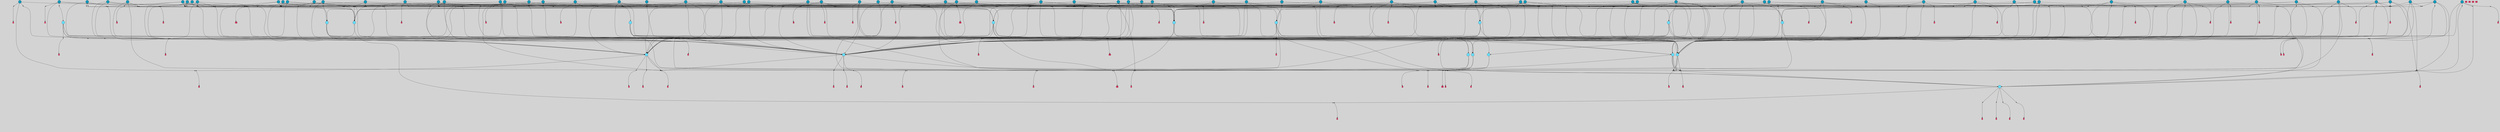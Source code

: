 // File exported with GEGELATI v1.3.1
// On the 2024-04-08 16:58:18
// With the File::TPGGraphDotExporter
digraph{
	graph[pad = "0.212, 0.055" bgcolor = lightgray]
	node[shape=circle style = filled label = ""]
		T3 [fillcolor="#66ddff"]
		T7 [fillcolor="#66ddff"]
		T9 [fillcolor="#66ddff"]
		T27 [fillcolor="#66ddff"]
		T82 [fillcolor="#66ddff"]
		T111 [fillcolor="#66ddff"]
		T129 [fillcolor="#66ddff"]
		T194 [fillcolor="#66ddff"]
		T319 [fillcolor="#66ddff"]
		T350 [fillcolor="#66ddff"]
		T413 [fillcolor="#66ddff"]
		T459 [fillcolor="#66ddff"]
		T557 [fillcolor="#66ddff"]
		T592 [fillcolor="#66ddff"]
		T613 [fillcolor="#66ddff"]
		T695 [fillcolor="#66ddff"]
		T753 [fillcolor="#1199bb"]
		T754 [fillcolor="#1199bb"]
		T767 [fillcolor="#66ddff"]
		T777 [fillcolor="#1199bb"]
		T796 [fillcolor="#66ddff"]
		T833 [fillcolor="#1199bb"]
		T843 [fillcolor="#1199bb"]
		T853 [fillcolor="#1199bb"]
		T854 [fillcolor="#1199bb"]
		T857 [fillcolor="#1199bb"]
		T858 [fillcolor="#1199bb"]
		T717 [fillcolor="#1199bb"]
		T874 [fillcolor="#1199bb"]
		T879 [fillcolor="#1199bb"]
		T887 [fillcolor="#1199bb"]
		T890 [fillcolor="#1199bb"]
		T900 [fillcolor="#1199bb"]
		T905 [fillcolor="#1199bb"]
		T916 [fillcolor="#1199bb"]
		T920 [fillcolor="#1199bb"]
		T922 [fillcolor="#1199bb"]
		T926 [fillcolor="#1199bb"]
		T930 [fillcolor="#1199bb"]
		T931 [fillcolor="#1199bb"]
		T932 [fillcolor="#1199bb"]
		T934 [fillcolor="#1199bb"]
		T271 [fillcolor="#1199bb"]
		T935 [fillcolor="#1199bb"]
		T937 [fillcolor="#1199bb"]
		T938 [fillcolor="#1199bb"]
		T939 [fillcolor="#1199bb"]
		T942 [fillcolor="#1199bb"]
		T943 [fillcolor="#1199bb"]
		T945 [fillcolor="#1199bb"]
		T946 [fillcolor="#1199bb"]
		T947 [fillcolor="#1199bb"]
		T948 [fillcolor="#1199bb"]
		T949 [fillcolor="#1199bb"]
		T834 [fillcolor="#1199bb"]
		T653 [fillcolor="#1199bb"]
		T950 [fillcolor="#1199bb"]
		T953 [fillcolor="#1199bb"]
		T954 [fillcolor="#1199bb"]
		T956 [fillcolor="#1199bb"]
		T957 [fillcolor="#1199bb"]
		T958 [fillcolor="#1199bb"]
		T959 [fillcolor="#1199bb"]
		T960 [fillcolor="#1199bb"]
		T962 [fillcolor="#1199bb"]
		T964 [fillcolor="#1199bb"]
		T968 [fillcolor="#1199bb"]
		T970 [fillcolor="#1199bb"]
		T976 [fillcolor="#1199bb"]
		T977 [fillcolor="#1199bb"]
		T980 [fillcolor="#1199bb"]
		T981 [fillcolor="#1199bb"]
		T982 [fillcolor="#1199bb"]
		T983 [fillcolor="#1199bb"]
		T985 [fillcolor="#1199bb"]
		T986 [fillcolor="#1199bb"]
		T987 [fillcolor="#1199bb"]
		T989 [fillcolor="#1199bb"]
		T990 [fillcolor="#1199bb"]
		T991 [fillcolor="#1199bb"]
		T992 [fillcolor="#1199bb"]
		T993 [fillcolor="#1199bb"]
		T994 [fillcolor="#1199bb"]
		T995 [fillcolor="#1199bb"]
		T996 [fillcolor="#1199bb"]
		T997 [fillcolor="#1199bb"]
		T998 [fillcolor="#1199bb"]
		T999 [fillcolor="#1199bb"]
		T1000 [fillcolor="#1199bb"]
		T1001 [fillcolor="#1199bb"]
		T1002 [fillcolor="#1199bb"]
		T1003 [fillcolor="#1199bb"]
		T1004 [fillcolor="#1199bb"]
		T1005 [fillcolor="#1199bb"]
		P11663 [fillcolor="#cccccc" shape=point] //6|
		I11663 [shape=box style=invis label="6|1&2|6#1|7&#92;n10|7&2|0#1|5&#92;n9|4&0|1#2|2&#92;n8|6&0|0#1|0&#92;n"]
		P11663 -> I11663[style=invis]
		A7058 [fillcolor="#ff3366" shape=box margin=0.03 width=0 height=0 label="3"]
		T3 -> P11663 -> A7058
		P11664 [fillcolor="#cccccc" shape=point] //3|
		I11664 [shape=box style=invis label="7|6&2|4#0|2&#92;n10|3&2|7#1|4&#92;n11|6&0|4#0|1&#92;n7|1&0|0#2|6&#92;n7|6&0|3#2|6&#92;n4|0&2|6#0|1&#92;n4|4&2|5#0|2&#92;n4|6&0|4#2|7&#92;n10|0&2|3#1|5&#92;n2|6&0|5#0|2&#92;n1|0&2|3#0|7&#92;n1|6&2|0#0|5&#92;n6|2&0|1#0|7&#92;n9|2&0|3#2|7&#92;n5|3&0|6#0|6&#92;n1|7&2|5#2|3&#92;n8|1&2|7#0|6&#92;n1|0&2|5#2|1&#92;n7|1&2|2#2|5&#92;n7|4&2|6#0|3&#92;n"]
		P11664 -> I11664[style=invis]
		A7059 [fillcolor="#ff3366" shape=box margin=0.03 width=0 height=0 label="4"]
		T3 -> P11664 -> A7059
		P11665 [fillcolor="#cccccc" shape=point] //-3|
		I11665 [shape=box style=invis label="1|6&2|7#0|7&#92;n10|2&0|7#1|3&#92;n9|6&2|7#2|2&#92;n5|3&0|7#0|7&#92;n1|6&2|3#0|0&#92;n2|3&2|3#2|2&#92;n5|1&2|6#0|6&#92;n"]
		P11665 -> I11665[style=invis]
		A7060 [fillcolor="#ff3366" shape=box margin=0.03 width=0 height=0 label="7"]
		T7 -> P11665 -> A7060
		P11666 [fillcolor="#cccccc" shape=point] //5|
		I11666 [shape=box style=invis label="0|5&2|3#0|1&#92;n0|6&2|1#2|4&#92;n6|2&2|6#0|7&#92;n7|4&0|3#0|1&#92;n5|4&0|7#1|6&#92;n9|1&0|5#2|2&#92;n6|3&2|3#1|7&#92;n11|7&2|4#1|6&#92;n2|5&0|1#0|0&#92;n4|7&0|0#0|2&#92;n6|2&0|6#0|0&#92;n2|1&2|6#2|4&#92;n10|0&2|0#1|0&#92;n6|6&2|4#0|6&#92;n"]
		P11666 -> I11666[style=invis]
		A7061 [fillcolor="#ff3366" shape=box margin=0.03 width=0 height=0 label="8"]
		T7 -> P11666 -> A7061
		P11667 [fillcolor="#cccccc" shape=point] //-6|
		I11667 [shape=box style=invis label="11|1&0|7#2|0&#92;n10|4&0|1#1|0&#92;n4|3&2|4#2|1&#92;n0|5&2|0#0|0&#92;n6|1&0|0#0|3&#92;n8|2&2|0#0|4&#92;n11|4&2|0#1|6&#92;n7|0&2|6#2|3&#92;n5|3&2|6#2|0&#92;n2|0&2|0#0|4&#92;n"]
		P11667 -> I11667[style=invis]
		A7062 [fillcolor="#ff3366" shape=box margin=0.03 width=0 height=0 label="9"]
		T9 -> P11667 -> A7062
		P11668 [fillcolor="#cccccc" shape=point] //2|
		I11668 [shape=box style=invis label="6|3&2|7#1|4&#92;n8|6&0|0#2|5&#92;n2|1&0|2#0|3&#92;n8|7&0|6#0|4&#92;n2|1&2|0#0|1&#92;n0|0&2|2#2|3&#92;n6|6&0|7#2|1&#92;n6|1&0|7#2|6&#92;n5|4&2|7#0|4&#92;n0|3&0|4#2|0&#92;n11|0&2|0#2|5&#92;n4|5&2|5#2|4&#92;n5|7&0|6#0|4&#92;n9|7&2|5#0|3&#92;n5|4&2|1#0|3&#92;n5|3&0|1#1|7&#92;n0|4&0|3#2|5&#92;n"]
		P11668 -> I11668[style=invis]
		A7063 [fillcolor="#ff3366" shape=box margin=0.03 width=0 height=0 label="10"]
		T9 -> P11668 -> A7063
		P11669 [fillcolor="#cccccc" shape=point] //2|
		I11669 [shape=box style=invis label="9|1&2|3#0|1&#92;n5|2&2|0#2|4&#92;n3|6&2|5#2|7&#92;n7|0&2|5#0|4&#92;n1|2&0|3#0|5&#92;n7|3&2|7#0|0&#92;n"]
		P11669 -> I11669[style=invis]
		A7064 [fillcolor="#ff3366" shape=box margin=0.03 width=0 height=0 label="2"]
		T27 -> P11669 -> A7064
		P11670 [fillcolor="#cccccc" shape=point] //-6|
		I11670 [shape=box style=invis label="7|5&0|4#0|4&#92;n11|0&2|5#2|1&#92;n"]
		P11670 -> I11670[style=invis]
		A7065 [fillcolor="#ff3366" shape=box margin=0.03 width=0 height=0 label="3"]
		T27 -> P11670 -> A7065
		T27 -> P11664
		P11671 [fillcolor="#cccccc" shape=point] //0|
		I11671 [shape=box style=invis label="2|5&0|1#0|6&#92;n6|1&2|2#2|7&#92;n8|0&0|3#1|4&#92;n4|3&2|5#2|4&#92;n8|1&2|4#0|0&#92;n6|6&0|1#2|6&#92;n11|7&2|4#2|5&#92;n6|2&2|4#0|2&#92;n8|5&2|4#2|4&#92;n2|1&2|1#2|2&#92;n2|7&2|5#2|6&#92;n9|7&0|5#0|4&#92;n1|2&0|5#2|6&#92;n4|2&2|3#2|7&#92;n3|3&2|1#0|2&#92;n"]
		P11671 -> I11671[style=invis]
		A7066 [fillcolor="#ff3366" shape=box margin=0.03 width=0 height=0 label="5"]
		T27 -> P11671 -> A7066
		P11672 [fillcolor="#cccccc" shape=point] //0|
		I11672 [shape=box style=invis label="4|0&0|3#2|7&#92;n10|2&0|3#1|7&#92;n3|5&0|2#0|3&#92;n4|5&0|0#2|1&#92;n10|7&2|0#1|2&#92;n5|3&2|3#1|6&#92;n9|5&2|0#0|4&#92;n5|4&2|7#0|2&#92;n10|3&2|7#1|4&#92;n7|2&0|1#2|6&#92;n8|6&0|5#0|5&#92;n8|7&2|3#0|5&#92;n2|6&2|4#0|0&#92;n"]
		P11672 -> I11672[style=invis]
		A7067 [fillcolor="#ff3366" shape=box margin=0.03 width=0 height=0 label="5"]
		T27 -> P11672 -> A7067
		P11673 [fillcolor="#cccccc" shape=point] //6|
		I11673 [shape=box style=invis label="7|0&2|5#1|2&#92;n10|6&2|1#1|3&#92;n7|5&0|2#0|7&#92;n10|7&0|1#1|5&#92;n4|6&2|5#0|5&#92;n4|4&0|7#2|7&#92;n"]
		P11673 -> I11673[style=invis]
		A7068 [fillcolor="#ff3366" shape=box margin=0.03 width=0 height=0 label="7"]
		T82 -> P11673 -> A7068
		P11674 [fillcolor="#cccccc" shape=point] //6|
		I11674 [shape=box style=invis label="0|5&2|3#0|1&#92;n0|6&2|1#2|4&#92;n9|1&0|5#2|2&#92;n7|4&0|3#0|1&#92;n5|4&0|7#1|6&#92;n2|5&0|1#0|0&#92;n6|3&2|3#1|7&#92;n11|7&2|4#1|6&#92;n6|2&2|6#0|1&#92;n4|7&0|0#0|2&#92;n6|2&0|6#0|0&#92;n9|1&2|6#2|4&#92;n10|0&2|0#1|0&#92;n6|6&2|4#0|6&#92;n"]
		P11674 -> I11674[style=invis]
		A7069 [fillcolor="#ff3366" shape=box margin=0.03 width=0 height=0 label="8"]
		T82 -> P11674 -> A7069
		T82 -> P11667
		P11675 [fillcolor="#cccccc" shape=point] //-5|
		I11675 [shape=box style=invis label="0|0&2|3#0|2&#92;n10|5&0|6#1|3&#92;n7|3&0|6#2|3&#92;n3|4&0|6#0|6&#92;n10|5&0|2#1|1&#92;n5|0&0|1#0|3&#92;n6|6&2|5#1|5&#92;n7|4&0|2#1|7&#92;n5|7&0|1#2|5&#92;n1|5&0|0#0|3&#92;n7|5&2|1#2|6&#92;n9|0&0|2#0|0&#92;n4|0&2|4#0|0&#92;n4|6&0|0#2|3&#92;n3|1&0|6#2|5&#92;n7|7&2|1#2|3&#92;n9|4&2|2#0|6&#92;n"]
		P11675 -> I11675[style=invis]
		T111 -> P11675 -> T9
		P11676 [fillcolor="#cccccc" shape=point] //7|
		I11676 [shape=box style=invis label="7|4&2|1#2|0&#92;n4|1&2|4#2|3&#92;n5|0&2|0#2|2&#92;n6|1&2|4#2|6&#92;n"]
		P11676 -> I11676[style=invis]
		A7070 [fillcolor="#ff3366" shape=box margin=0.03 width=0 height=0 label="9"]
		T111 -> P11676 -> A7070
		P11677 [fillcolor="#cccccc" shape=point] //2|
		I11677 [shape=box style=invis label="3|0&2|0#0|1&#92;n11|2&0|7#1|6&#92;n8|7&2|4#0|5&#92;n5|3&0|2#2|6&#92;n4|4&2|4#2|6&#92;n3|0&0|7#0|1&#92;n2|7&2|2#2|5&#92;n9|3&2|6#2|7&#92;n7|7&0|0#0|4&#92;n6|1&2|4#1|3&#92;n5|4&2|0#1|6&#92;n1|3&0|7#0|4&#92;n"]
		P11677 -> I11677[style=invis]
		A7071 [fillcolor="#ff3366" shape=box margin=0.03 width=0 height=0 label="7"]
		T111 -> P11677 -> A7071
		T111 -> P11667
		P11678 [fillcolor="#cccccc" shape=point] //8|
		I11678 [shape=box style=invis label="9|0&0|1#2|0&#92;n10|1&2|5#1|4&#92;n8|2&2|6#0|4&#92;n2|4&2|5#2|3&#92;n4|2&2|2#0|2&#92;n7|5&0|2#0|0&#92;n8|2&2|1#1|3&#92;n8|7&0|7#2|1&#92;n1|1&0|0#0|7&#92;n5|6&2|5#1|0&#92;n6|6&2|5#0|0&#92;n11|4&0|3#2|6&#92;n4|2&2|4#0|7&#92;n5|6&0|1#2|0&#92;n11|3&0|2#0|7&#92;n"]
		P11678 -> I11678[style=invis]
		A7072 [fillcolor="#ff3366" shape=box margin=0.03 width=0 height=0 label="6"]
		T129 -> P11678 -> A7072
		P11679 [fillcolor="#cccccc" shape=point] //5|
		I11679 [shape=box style=invis label="3|0&2|0#0|1&#92;n3|0&0|7#0|1&#92;n5|3&0|2#2|6&#92;n4|4&2|4#2|6&#92;n11|2&0|7#1|6&#92;n2|7&2|2#2|5&#92;n9|3&2|6#2|7&#92;n7|7&0|0#0|4&#92;n6|1&2|4#2|3&#92;n5|4&2|0#1|6&#92;n1|3&0|7#0|4&#92;n"]
		P11679 -> I11679[style=invis]
		A7073 [fillcolor="#ff3366" shape=box margin=0.03 width=0 height=0 label="7"]
		T129 -> P11679 -> A7073
		P11680 [fillcolor="#cccccc" shape=point] //10|
		I11680 [shape=box style=invis label="4|5&2|7#2|1&#92;n1|7&2|3#0|6&#92;n3|5&2|2#0|3&#92;n10|3&0|7#1|4&#92;n7|1&0|4#2|6&#92;n10|2&0|3#1|7&#92;n9|5&2|0#0|4&#92;n4|0&0|3#2|7&#92;n11|4&2|6#1|2&#92;n5|4&2|7#0|2&#92;n2|6&2|4#0|0&#92;n6|5&0|7#2|1&#92;n5|3&2|3#1|6&#92;n10|7&2|0#1|2&#92;n"]
		P11680 -> I11680[style=invis]
		A7074 [fillcolor="#ff3366" shape=box margin=0.03 width=0 height=0 label="5"]
		T129 -> P11680 -> A7074
		P11681 [fillcolor="#cccccc" shape=point] //5|
		I11681 [shape=box style=invis label="9|4&2|3#1|3&#92;n0|4&2|4#0|5&#92;n6|1&2|6#2|5&#92;n4|0&0|5#2|0&#92;n"]
		P11681 -> I11681[style=invis]
		A7075 [fillcolor="#ff3366" shape=box margin=0.03 width=0 height=0 label="7"]
		T129 -> P11681 -> A7075
		P11682 [fillcolor="#cccccc" shape=point] //6|
		I11682 [shape=box style=invis label="9|4&2|7#0|6&#92;n8|4&0|1#1|0&#92;n1|3&0|0#2|1&#92;n2|4&0|6#2|2&#92;n5|1&2|5#0|7&#92;n3|0&0|3#2|6&#92;n2|2&2|6#0|2&#92;n8|4&0|4#2|2&#92;n5|1&2|4#0|3&#92;n9|4&0|6#0|6&#92;n5|0&2|2#1|5&#92;n11|7&0|0#1|1&#92;n0|4&0|3#0|3&#92;n7|7&2|4#2|5&#92;n1|5&0|1#2|1&#92;n"]
		P11682 -> I11682[style=invis]
		A7076 [fillcolor="#ff3366" shape=box margin=0.03 width=0 height=0 label="1"]
		T129 -> P11682 -> A7076
		P11683 [fillcolor="#cccccc" shape=point] //5|
		I11683 [shape=box style=invis label="3|0&2|0#2|1&#92;n3|0&0|7#0|1&#92;n5|3&0|2#2|6&#92;n4|4&2|4#2|6&#92;n5|4&2|0#1|6&#92;n2|7&2|2#2|5&#92;n1|3&0|7#0|4&#92;n11|6&2|2#0|7&#92;n7|7&0|0#0|4&#92;n6|1&2|4#2|3&#92;n11|0&0|7#1|6&#92;n9|3&2|6#2|7&#92;n"]
		P11683 -> I11683[style=invis]
		A7077 [fillcolor="#ff3366" shape=box margin=0.03 width=0 height=0 label="7"]
		T194 -> P11683 -> A7077
		P11684 [fillcolor="#cccccc" shape=point] //4|
		I11684 [shape=box style=invis label="7|1&0|6#0|1&#92;n6|7&2|7#1|7&#92;n10|1&2|1#1|1&#92;n9|6&2|2#1|4&#92;n4|7&0|4#2|2&#92;n9|6&0|5#1|1&#92;n10|0&2|6#1|6&#92;n5|1&0|1#2|3&#92;n10|1&0|5#1|0&#92;n3|4&2|3#0|0&#92;n8|2&0|5#2|4&#92;n1|6&2|0#0|0&#92;n2|3&0|1#2|6&#92;n5|2&2|2#1|6&#92;n2|2&0|1#2|1&#92;n3|1&2|7#0|3&#92;n6|7&2|3#0|4&#92;n"]
		P11684 -> I11684[style=invis]
		A7078 [fillcolor="#ff3366" shape=box margin=0.03 width=0 height=0 label="10"]
		T194 -> P11684 -> A7078
		P11685 [fillcolor="#cccccc" shape=point] //-4|
		I11685 [shape=box style=invis label="0|4&0|0#2|7&#92;n8|5&2|4#2|4&#92;n4|3&2|5#2|4&#92;n11|7&2|2#2|5&#92;n6|5&2|2#2|7&#92;n3|2&0|7#0|7&#92;n3|3&2|1#0|3&#92;n2|6&0|3#2|5&#92;n0|1&2|6#2|2&#92;n8|2&0|0#1|6&#92;n0|7&0|5#0|4&#92;n9|5&0|3#2|7&#92;n2|7&2|5#2|6&#92;n9|0&2|0#0|1&#92;n1|2&2|4#0|2&#92;n"]
		P11685 -> I11685[style=invis]
		T194 -> P11685 -> T27
		P11686 [fillcolor="#cccccc" shape=point] //7|
		I11686 [shape=box style=invis label="7|4&2|7#0|4&#92;n4|6&0|1#2|5&#92;n2|1&2|3#0|0&#92;n4|3&2|0#0|1&#92;n0|0&2|7#2|7&#92;n7|7&0|5#2|3&#92;n5|0&2|1#2|2&#92;n10|0&0|4#1|2&#92;n4|4&0|7#0|0&#92;n6|7&0|2#0|1&#92;n1|4&2|5#0|4&#92;n"]
		P11686 -> I11686[style=invis]
		A7079 [fillcolor="#ff3366" shape=box margin=0.03 width=0 height=0 label="0"]
		T194 -> P11686 -> A7079
		P11687 [fillcolor="#cccccc" shape=point] //9|
		I11687 [shape=box style=invis label="11|0&2|0#1|1&#92;n3|6&0|6#0|0&#92;n1|4&0|0#2|4&#92;n7|5&2|2#1|3&#92;n11|7&2|6#1|7&#92;n5|2&0|6#1|5&#92;n9|5&0|6#0|3&#92;n2|2&2|7#0|5&#92;n9|3&2|2#2|0&#92;n11|0&2|7#0|1&#92;n1|1&2|0#0|1&#92;n6|6&0|6#1|2&#92;n9|7&0|1#0|3&#92;n2|0&2|4#2|5&#92;n2|4&2|2#0|0&#92;n6|1&2|1#1|7&#92;n10|7&2|5#1|6&#92;n11|5&2|7#2|4&#92;n"]
		P11687 -> I11687[style=invis]
		A7080 [fillcolor="#ff3366" shape=box margin=0.03 width=0 height=0 label="1"]
		T319 -> P11687 -> A7080
		T319 -> P11681
		P11688 [fillcolor="#cccccc" shape=point] //9|
		I11688 [shape=box style=invis label="9|6&2|0#1|3&#92;n7|1&0|3#0|4&#92;n9|6&2|0#0|1&#92;n1|5&0|0#0|5&#92;n8|6&2|4#0|0&#92;n7|4&2|4#0|7&#92;n6|0&2|4#2|0&#92;n7|7&2|4#2|2&#92;n"]
		P11688 -> I11688[style=invis]
		A7081 [fillcolor="#ff3366" shape=box margin=0.03 width=0 height=0 label="5"]
		T319 -> P11688 -> A7081
		T319 -> P11685
		P11689 [fillcolor="#cccccc" shape=point] //-4|
		I11689 [shape=box style=invis label="11|3&0|7#1|7&#92;n11|7&0|7#2|7&#92;n5|3&0|3#2|0&#92;n0|1&2|2#0|4&#92;n0|0&0|4#2|5&#92;n6|3&2|1#2|3&#92;n11|7&0|0#0|4&#92;n0|0&0|0#0|2&#92;n1|1&0|4#0|3&#92;n6|5&2|7#1|2&#92;n6|6&0|3#2|7&#92;n6|2&0|4#0|0&#92;n5|5&2|6#0|5&#92;n"]
		P11689 -> I11689[style=invis]
		A7082 [fillcolor="#ff3366" shape=box margin=0.03 width=0 height=0 label="8"]
		T319 -> P11689 -> A7082
		T350 -> P11685
		T350 -> P11686
		P11690 [fillcolor="#cccccc" shape=point] //3|
		I11690 [shape=box style=invis label="5|4&2|7#0|1&#92;n0|6&0|6#2|2&#92;n9|5&2|2#2|0&#92;n3|6&2|7#0|2&#92;n3|5&0|0#0|6&#92;n2|6&0|6#2|2&#92;n2|6&2|2#0|0&#92;n5|1&0|4#0|5&#92;n2|6&0|5#2|5&#92;n1|0&0|7#2|2&#92;n4|7&0|6#2|4&#92;n7|3&0|6#2|5&#92;n1|1&0|1#0|3&#92;n"]
		P11690 -> I11690[style=invis]
		A7083 [fillcolor="#ff3366" shape=box margin=0.03 width=0 height=0 label="1"]
		T350 -> P11690 -> A7083
		P11691 [fillcolor="#cccccc" shape=point] //-2|
		I11691 [shape=box style=invis label="2|0&2|3#2|5&#92;n10|3&2|7#1|4&#92;n8|1&2|7#0|6&#92;n7|6&0|3#2|6&#92;n4|0&2|6#0|1&#92;n4|4&2|5#0|2&#92;n4|6&0|2#2|7&#92;n7|6&2|4#0|2&#92;n11|7&2|7#0|3&#92;n6|6&0|3#0|6&#92;n1|6&2|0#0|5&#92;n11|6&0|4#0|1&#92;n2|6&0|5#0|2&#92;n6|2&0|1#0|7&#92;n9|2&0|3#2|7&#92;n5|3&0|6#0|6&#92;n7|1&2|2#2|5&#92;n1|0&2|3#0|7&#92;n1|0&2|5#0|1&#92;n3|4&2|6#0|3&#92;n"]
		P11691 -> I11691[style=invis]
		A7084 [fillcolor="#ff3366" shape=box margin=0.03 width=0 height=0 label="4"]
		T350 -> P11691 -> A7084
		T350 -> P11686
		P11692 [fillcolor="#cccccc" shape=point] //-4|
		I11692 [shape=box style=invis label="1|5&2|1#2|4&#92;n3|0&2|3#2|6&#92;n0|3&0|0#0|1&#92;n8|6&2|5#1|5&#92;n9|7&2|5#2|0&#92;n4|1&0|7#2|2&#92;n4|2&0|3#0|0&#92;n"]
		P11692 -> I11692[style=invis]
		A7085 [fillcolor="#ff3366" shape=box margin=0.03 width=0 height=0 label="2"]
		T413 -> P11692 -> A7085
		T413 -> P11674
		P11693 [fillcolor="#cccccc" shape=point] //-4|
		I11693 [shape=box style=invis label="7|5&2|2#0|7&#92;n9|6&2|3#0|3&#92;n10|6&2|1#1|0&#92;n8|0&0|5#1|3&#92;n7|5&0|5#1|5&#92;n5|1&2|5#2|1&#92;n"]
		P11693 -> I11693[style=invis]
		A7086 [fillcolor="#ff3366" shape=box margin=0.03 width=0 height=0 label="7"]
		T413 -> P11693 -> A7086
		T413 -> P11684
		P11694 [fillcolor="#cccccc" shape=point] //-5|
		I11694 [shape=box style=invis label="7|7&2|4#0|6&#92;n8|5&2|1#0|3&#92;n0|0&0|0#2|7&#92;n2|2&0|5#2|4&#92;n1|0&2|5#0|2&#92;n11|1&2|3#0|5&#92;n2|7&2|0#2|3&#92;n9|4&2|7#1|2&#92;n5|5&0|7#0|5&#92;n"]
		P11694 -> I11694[style=invis]
		T413 -> P11694 -> T319
		T459 -> P11692
		T459 -> P11693
		T459 -> P11684
		T459 -> P11694
		P11695 [fillcolor="#cccccc" shape=point] //8|
		I11695 [shape=box style=invis label="6|5&2|5#0|4&#92;n9|0&0|5#0|7&#92;n2|6&0|4#2|4&#92;n7|1&0|3#0|2&#92;n1|4&2|4#0|3&#92;n3|2&2|2#0|3&#92;n"]
		P11695 -> I11695[style=invis]
		T459 -> P11695 -> T350
		T557 -> P11694
		T557 -> P11663
		T557 -> P11684
		P11696 [fillcolor="#cccccc" shape=point] //4|
		I11696 [shape=box style=invis label="7|1&0|6#0|1&#92;n5|2&2|5#1|6&#92;n10|1&2|1#1|1&#92;n9|6&2|2#1|4&#92;n4|7&0|4#2|2&#92;n9|6&0|4#1|1&#92;n10|0&2|6#1|6&#92;n5|1&0|1#2|3&#92;n1|6&2|0#0|1&#92;n8|2&0|5#2|4&#92;n3|4&2|3#0|0&#92;n10|1&0|5#1|0&#92;n2|2&0|1#2|1&#92;n3|1&2|7#0|3&#92;n"]
		P11696 -> I11696[style=invis]
		A7087 [fillcolor="#ff3366" shape=box margin=0.03 width=0 height=0 label="10"]
		T557 -> P11696 -> A7087
		P11697 [fillcolor="#cccccc" shape=point] //1|
		I11697 [shape=box style=invis label="10|5&2|0#1|7&#92;n9|2&2|7#2|2&#92;n9|0&2|5#2|1&#92;n"]
		P11697 -> I11697[style=invis]
		A7088 [fillcolor="#ff3366" shape=box margin=0.03 width=0 height=0 label="3"]
		T557 -> P11697 -> A7088
		T592 -> P11694
		T592 -> P11684
		T592 -> P11696
		T592 -> P11697
		P11698 [fillcolor="#cccccc" shape=point] //-6|
		I11698 [shape=box style=invis label="0|3&2|3#2|0&#92;n3|7&2|2#2|6&#92;n11|5&2|6#0|2&#92;n5|5&2|6#2|0&#92;n3|0&0|6#0|3&#92;n4|7&0|7#2|7&#92;n7|2&2|5#1|5&#92;n9|4&2|3#1|5&#92;n2|5&2|7#2|4&#92;n1|2&0|5#0|1&#92;n5|4&2|4#1|3&#92;n7|0&0|7#1|1&#92;n9|3&0|6#1|4&#92;n"]
		P11698 -> I11698[style=invis]
		A7089 [fillcolor="#ff3366" shape=box margin=0.03 width=0 height=0 label="5"]
		T592 -> P11698 -> A7089
		P11699 [fillcolor="#cccccc" shape=point] //4|
		I11699 [shape=box style=invis label="0|5&2|3#0|1&#92;n0|6&2|1#0|4&#92;n6|6&2|4#0|6&#92;n4|4&0|6#0|3&#92;n10|0&2|0#1|5&#92;n2|5&0|1#0|0&#92;n7|4&0|3#0|1&#92;n11|7&2|4#1|6&#92;n1|1&0|5#2|2&#92;n6|2&2|6#0|1&#92;n1|2&0|6#0|0&#92;n9|3&2|0#0|0&#92;n9|2&2|6#2|4&#92;n7|4&0|0#2|1&#92;n6|3&2|3#1|7&#92;n0|0&2|4#2|5&#92;n"]
		P11699 -> I11699[style=invis]
		A7090 [fillcolor="#ff3366" shape=box margin=0.03 width=0 height=0 label="8"]
		T613 -> P11699 -> A7090
		T613 -> P11693
		P11700 [fillcolor="#cccccc" shape=point] //2|
		I11700 [shape=box style=invis label="7|7&2|4#0|6&#92;n8|5&2|1#0|3&#92;n9|7&2|2#2|2&#92;n0|0&0|0#2|7&#92;n1|0&2|5#0|2&#92;n2|2&0|5#2|4&#92;n11|1&2|3#0|5&#92;n2|7&2|1#2|3&#92;n9|4&2|7#1|2&#92;n5|0&0|7#0|5&#92;n"]
		P11700 -> I11700[style=invis]
		T613 -> P11700 -> T319
		T613 -> P11680
		P11701 [fillcolor="#cccccc" shape=point] //8|
		I11701 [shape=box style=invis label="11|4&2|0#1|6&#92;n4|3&0|6#0|5&#92;n3|0&2|6#0|3&#92;n9|3&2|5#0|5&#92;n2|6&0|6#2|1&#92;n9|7&0|5#1|4&#92;n"]
		P11701 -> I11701[style=invis]
		T613 -> P11701 -> T194
		P11702 [fillcolor="#cccccc" shape=point] //-5|
		I11702 [shape=box style=invis label="0|5&2|3#0|1&#92;n0|6&2|1#2|4&#92;n6|2&2|6#0|7&#92;n9|0&2|7#1|1&#92;n7|4&0|3#0|1&#92;n3|5&2|7#0|6&#92;n11|7&2|3#1|6&#92;n2|1&2|6#2|4&#92;n5|0&0|7#1|6&#92;n2|5&0|1#0|0&#92;n4|7&0|0#0|2&#92;n6|2&0|6#0|0&#92;n9|1&2|5#2|2&#92;n10|0&0|0#1|0&#92;n2|7&2|6#0|3&#92;n6|6&2|4#0|6&#92;n"]
		P11702 -> I11702[style=invis]
		T695 -> P11702 -> T129
		P11703 [fillcolor="#cccccc" shape=point] //-5|
		I11703 [shape=box style=invis label="11|4&2|0#1|6&#92;n2|6&0|6#2|1&#92;n9|1&2|5#0|5&#92;n3|0&2|6#0|3&#92;n9|7&0|5#1|4&#92;n"]
		P11703 -> I11703[style=invis]
		T695 -> P11703 -> T194
		P11704 [fillcolor="#cccccc" shape=point] //4|
		I11704 [shape=box style=invis label="0|5&2|3#0|1&#92;n0|6&2|1#2|4&#92;n6|2&2|6#0|7&#92;n9|1&2|5#2|2&#92;n7|4&0|3#0|1&#92;n11|7&2|4#1|6&#92;n9|0&2|7#1|1&#92;n5|4&0|7#1|6&#92;n2|5&0|1#0|0&#92;n4|7&0|0#0|2&#92;n6|2&0|6#0|0&#92;n2|1&2|6#2|4&#92;n10|0&0|0#1|0&#92;n2|7&2|6#0|3&#92;n6|6&2|4#0|6&#92;n"]
		P11704 -> I11704[style=invis]
		T695 -> P11704 -> T129
		P11705 [fillcolor="#cccccc" shape=point] //9|
		I11705 [shape=box style=invis label="8|0&0|5#0|1&#92;n0|6&2|0#0|7&#92;n5|7&0|1#1|4&#92;n5|1&0|6#2|7&#92;n11|3&0|7#1|6&#92;n10|2&2|5#1|6&#92;n10|0&0|3#1|4&#92;n0|0&2|5#0|7&#92;n0|0&2|5#0|1&#92;n0|4&2|2#2|3&#92;n11|7&2|5#0|5&#92;n"]
		P11705 -> I11705[style=invis]
		T695 -> P11705 -> T7
		T753 -> P11704
		P11706 [fillcolor="#cccccc" shape=point] //4|
		I11706 [shape=box style=invis label="10|0&2|3#1|5&#92;n7|1&0|0#2|6&#92;n1|0&2|3#0|7&#92;n4|0&2|6#0|1&#92;n5|3&0|6#0|6&#92;n1|7&2|5#2|0&#92;n7|6&2|4#0|1&#92;n7|6&0|4#2|6&#92;n2|6&0|5#0|2&#92;n1|6&2|0#0|5&#92;n6|2&0|1#0|7&#92;n9|2&0|3#2|7&#92;n4|4&2|0#0|2&#92;n4|6&0|4#2|7&#92;n8|1&2|7#0|6&#92;n11|4&2|0#2|3&#92;n1|0&2|5#0|1&#92;n7|1&2|2#2|5&#92;n4|2&2|5#2|2&#92;n"]
		P11706 -> I11706[style=invis]
		T753 -> P11706 -> T459
		P11707 [fillcolor="#cccccc" shape=point] //-8|
		I11707 [shape=box style=invis label="6|0&2|1#2|4&#92;n1|3&2|6#0|2&#92;n10|5&2|1#1|7&#92;n7|7&2|3#0|6&#92;n9|1&2|3#0|0&#92;n11|2&2|4#2|0&#92;n5|2&0|2#1|1&#92;n1|6&0|4#2|4&#92;n7|4&0|6#2|3&#92;n"]
		P11707 -> I11707[style=invis]
		A7091 [fillcolor="#ff3366" shape=box margin=0.03 width=0 height=0 label="0"]
		T753 -> P11707 -> A7091
		P11708 [fillcolor="#cccccc" shape=point] //-9|
		I11708 [shape=box style=invis label="7|6&0|7#1|2&#92;n2|7&2|7#2|6&#92;n10|6&0|0#1|1&#92;n1|4&2|6#0|6&#92;n11|0&0|6#1|2&#92;n10|4&2|0#1|0&#92;n5|2&0|5#1|5&#92;n10|4&0|5#1|7&#92;n6|0&0|4#2|7&#92;n11|0&2|6#2|3&#92;n8|4&2|1#1|5&#92;n4|5&2|7#0|6&#92;n0|3&2|4#0|1&#92;n10|0&0|2#1|4&#92;n1|5&0|7#0|3&#92;n"]
		P11708 -> I11708[style=invis]
		T753 -> P11708 -> T111
		P11709 [fillcolor="#cccccc" shape=point] //3|
		I11709 [shape=box style=invis label="0|0&2|3#0|1&#92;n0|6&2|1#2|4&#92;n6|2&2|6#0|7&#92;n4|7&0|0#0|2&#92;n7|4&0|3#0|1&#92;n11|7&2|4#1|6&#92;n9|0&2|7#1|1&#92;n5|4&0|7#1|6&#92;n2|5&0|1#0|0&#92;n9|1&2|5#2|2&#92;n6|2&0|6#0|0&#92;n2|1&2|6#2|4&#92;n10|0&0|0#1|0&#92;n2|7&2|6#0|3&#92;n6|6&2|4#0|6&#92;n"]
		P11709 -> I11709[style=invis]
		T754 -> P11709 -> T695
		P11710 [fillcolor="#cccccc" shape=point] //8|
		I11710 [shape=box style=invis label="11|4&2|4#1|6&#92;n9|3&2|5#0|5&#92;n3|0&2|6#0|3&#92;n4|3&0|6#0|5&#92;n2|6&0|6#2|1&#92;n9|7&0|5#1|4&#92;n"]
		P11710 -> I11710[style=invis]
		T754 -> P11710 -> T194
		P11711 [fillcolor="#cccccc" shape=point] //0|
		I11711 [shape=box style=invis label="4|3&0|6#0|3&#92;n5|7&2|3#2|2&#92;n5|6&0|7#1|2&#92;n1|4&2|6#0|3&#92;n11|1&0|4#2|6&#92;n9|5&2|4#1|4&#92;n2|4&0|5#0|7&#92;n10|0&0|6#1|2&#92;n3|1&0|6#0|2&#92;n2|7&2|7#2|6&#92;n5|2&0|5#1|5&#92;n10|4&2|5#1|7&#92;n10|6&2|0#1|4&#92;n8|4&2|1#2|5&#92;n4|0&0|4#2|4&#92;n4|5&2|7#0|6&#92;n11|5&2|6#2|3&#92;n0|3&0|5#0|1&#92;n"]
		P11711 -> I11711[style=invis]
		T754 -> P11711 -> T111
		P11712 [fillcolor="#cccccc" shape=point] //6|
		I11712 [shape=box style=invis label="0|5&0|3#0|2&#92;n5|7&0|4#0|1&#92;n10|0&2|2#1|2&#92;n8|7&2|0#1|7&#92;n10|6&2|2#1|5&#92;n"]
		P11712 -> I11712[style=invis]
		A7092 [fillcolor="#ff3366" shape=box margin=0.03 width=0 height=0 label="2"]
		T767 -> P11712 -> A7092
		T767 -> P11701
		P11713 [fillcolor="#cccccc" shape=point] //-1|
		I11713 [shape=box style=invis label="2|1&2|6#2|4&#92;n2|3&2|4#2|7&#92;n0|4&2|5#0|1&#92;n5|7&2|1#2|3&#92;n0|6&2|1#2|4&#92;n7|4&0|3#0|1&#92;n10|0&0|0#1|0&#92;n9|1&0|5#2|2&#92;n5|4&0|7#1|6&#92;n2|5&0|1#0|0&#92;n4|7&0|0#0|4&#92;n6|2&0|6#0|0&#92;n9|0&2|7#1|1&#92;n11|7&2|4#1|1&#92;n"]
		P11713 -> I11713[style=invis]
		T767 -> P11713 -> T129
		P11714 [fillcolor="#cccccc" shape=point] //6|
		I11714 [shape=box style=invis label="1|4&2|6#0|3&#92;n11|7&0|6#2|3&#92;n5|7&2|3#2|2&#92;n11|1&0|4#2|6&#92;n8|7&0|4#2|1&#92;n9|6&2|4#1|4&#92;n3|2&2|2#0|6&#92;n2|4&0|5#0|7&#92;n10|0&0|1#1|2&#92;n2|7&2|7#2|6&#92;n4|3&0|6#0|3&#92;n5|0&0|5#1|5&#92;n10|6&2|0#1|4&#92;n8|4&2|1#2|5&#92;n1|4&2|7#2|0&#92;n4|3&0|4#2|4&#92;n4|5&2|7#0|6&#92;n11|5&2|6#2|6&#92;n0|3&0|5#0|1&#92;n"]
		P11714 -> I11714[style=invis]
		T767 -> P11714 -> T129
		T767 -> P11693
		P11715 [fillcolor="#cccccc" shape=point] //-9|
		I11715 [shape=box style=invis label="1|7&0|2#0|4&#92;n0|3&2|3#2|2&#92;n1|7&2|1#2|6&#92;n4|5&2|1#0|0&#92;n2|5&2|0#0|2&#92;n1|0&2|2#2|5&#92;n8|6&0|0#1|5&#92;n1|3&0|3#2|3&#92;n6|5&2|6#2|7&#92;n10|3&2|5#1|5&#92;n3|7&2|5#2|2&#92;n3|5&2|1#0|3&#92;n6|7&2|2#1|1&#92;n8|1&2|3#0|5&#92;n"]
		P11715 -> I11715[style=invis]
		T777 -> P11715 -> T459
		P11716 [fillcolor="#cccccc" shape=point] //9|
		I11716 [shape=box style=invis label="0|3&0|3#0|1&#92;n10|0&0|6#1|2&#92;n4|3&0|6#0|3&#92;n11|4&2|4#2|7&#92;n3|3&0|2#0|1&#92;n9|6&2|7#1|6&#92;n7|0&0|1#1|7&#92;n9|1&2|4#1|4&#92;n8|2&2|4#0|0&#92;n9|4&0|4#2|1&#92;n6|7&0|4#1|4&#92;n1|4&2|6#0|3&#92;n5|2&0|7#1|5&#92;n5|7&2|3#2|2&#92;n4|1&2|7#0|4&#92;n10|4&2|1#1|7&#92;n2|7&2|7#2|6&#92;n9|6&0|4#2|4&#92;n"]
		P11716 -> I11716[style=invis]
		T777 -> P11716 -> T111
		P11717 [fillcolor="#cccccc" shape=point] //8|
		I11717 [shape=box style=invis label="11|5&0|6#2|6&#92;n0|0&2|6#2|0&#92;n11|7&0|6#2|3&#92;n5|0&0|5#1|5&#92;n11|1&0|4#2|6&#92;n9|6&2|4#1|4&#92;n3|1&2|3#0|6&#92;n4|3&0|6#0|3&#92;n10|0&0|1#1|2&#92;n0|3&0|5#2|1&#92;n1|4&2|6#0|3&#92;n5|7&2|3#2|1&#92;n10|6&2|0#1|4&#92;n8|4&2|1#2|5&#92;n5|2&2|0#2|4&#92;n1|4&2|7#2|0&#92;n4|3&0|4#2|4&#92;n4|5&2|7#0|6&#92;n2|7&2|7#2|6&#92;n2|4&0|5#0|7&#92;n"]
		P11717 -> I11717[style=invis]
		T777 -> P11717 -> T129
		T777 -> P11704
		P11718 [fillcolor="#cccccc" shape=point] //-9|
		I11718 [shape=box style=invis label="11|7&2|1#2|1&#92;n10|7&2|6#1|5&#92;n5|3&0|5#1|3&#92;n2|6&0|4#0|6&#92;n6|4&2|4#1|3&#92;n5|0&2|1#1|4&#92;n6|0&0|4#0|3&#92;n7|7&0|4#1|0&#92;n11|6&0|6#0|3&#92;n"]
		P11718 -> I11718[style=invis]
		T796 -> P11718 -> T82
		T796 -> P11701
		T796 -> P11701
		P11719 [fillcolor="#cccccc" shape=point] //5|
		I11719 [shape=box style=invis label="5|3&0|0#1|3&#92;n2|0&2|5#0|2&#92;n6|4&2|0#2|3&#92;n10|0&2|1#1|6&#92;n"]
		P11719 -> I11719[style=invis]
		T796 -> P11719 -> T319
		T796 -> P11717
		T833 -> P11694
		P11720 [fillcolor="#cccccc" shape=point] //-2|
		I11720 [shape=box style=invis label="11|4&2|0#1|6&#92;n4|7&0|6#0|5&#92;n0|4&2|3#2|5&#92;n5|3&2|4#2|6&#92;n3|0&2|6#0|3&#92;n3|2&0|6#2|0&#92;n2|6&0|7#2|1&#92;n"]
		P11720 -> I11720[style=invis]
		T833 -> P11720 -> T194
		P11721 [fillcolor="#cccccc" shape=point] //-3|
		I11721 [shape=box style=invis label="0|7&2|7#2|2&#92;n5|7&2|1#2|2&#92;n8|0&2|6#0|2&#92;n8|5&2|4#2|4&#92;n7|3&0|5#2|4&#92;n0|7&0|3#2|4&#92;n1|2&2|4#0|2&#92;n11|7&2|6#2|6&#92;n0|7&2|5#0|4&#92;n2|1&2|0#2|1&#92;n11|3&2|5#2|4&#92;n4|3&0|0#0|7&#92;n0|1&0|6#2|7&#92;n7|6&0|3#1|5&#92;n11|3&2|3#0|1&#92;n1|6&0|2#2|7&#92;n"]
		P11721 -> I11721[style=invis]
		T833 -> P11721 -> T27
		P11722 [fillcolor="#cccccc" shape=point] //-7|
		I11722 [shape=box style=invis label="1|4&2|6#0|3&#92;n11|7&0|6#2|3&#92;n5|7&2|3#2|2&#92;n11|1&0|4#2|6&#92;n8|7&0|4#2|1&#92;n4|3&0|6#0|3&#92;n3|2&2|2#0|6&#92;n2|4&0|5#0|7&#92;n10|0&0|1#1|2&#92;n2|7&2|7#2|6&#92;n9|6&2|4#1|4&#92;n10|6&2|0#1|4&#92;n2|1&2|1#2|4&#92;n8|4&2|1#2|5&#92;n1|4&2|7#2|0&#92;n4|3&0|4#2|4&#92;n4|5&2|7#0|6&#92;n11|5&2|6#2|6&#92;n0|3&0|5#0|1&#92;n"]
		P11722 -> I11722[style=invis]
		T833 -> P11722 -> T129
		P11723 [fillcolor="#cccccc" shape=point] //8|
		I11723 [shape=box style=invis label="3|5&0|0#0|3&#92;n1|5&2|0#0|4&#92;n5|7&2|2#2|5&#92;n8|2&0|2#0|2&#92;n4|0&2|7#2|1&#92;n4|3&2|3#0|3&#92;n3|7&0|1#0|7&#92;n10|7&2|1#1|2&#92;n8|6&2|4#1|0&#92;n"]
		P11723 -> I11723[style=invis]
		T833 -> P11723 -> T613
		T843 -> P11692
		P11724 [fillcolor="#cccccc" shape=point] //-3|
		I11724 [shape=box style=invis label="0|3&0|3#2|7&#92;n4|0&2|3#0|3&#92;n0|3&0|2#0|1&#92;n3|3&0|1#0|2&#92;n3|5&0|1#0|0&#92;n8|6&2|7#1|0&#92;n6|4&2|6#0|0&#92;n10|0&2|3#1|4&#92;n2|6&2|7#0|7&#92;n1|7&2|5#0|2&#92;n1|5&2|0#0|4&#92;n"]
		P11724 -> I11724[style=invis]
		T843 -> P11724 -> T3
		P11725 [fillcolor="#cccccc" shape=point] //-8|
		I11725 [shape=box style=invis label="4|0&0|3#2|5&#92;n7|4&0|3#2|7&#92;n4|3&2|6#2|5&#92;n5|1&0|7#2|0&#92;n10|5&0|7#1|4&#92;n5|2&0|4#0|1&#92;n3|0&2|6#0|3&#92;n7|2&0|6#0|2&#92;n1|6&2|5#2|5&#92;n1|1&2|2#2|4&#92;n2|5&2|7#0|1&#92;n11|3&0|5#0|6&#92;n9|7&2|5#1|0&#92;n"]
		P11725 -> I11725[style=invis]
		T843 -> P11725 -> T796
		P11726 [fillcolor="#cccccc" shape=point] //-4|
		I11726 [shape=box style=invis label="7|1&2|4#0|0&#92;n9|7&2|0#0|4&#92;n8|7&2|5#1|3&#92;n9|0&0|1#1|2&#92;n11|6&2|0#1|6&#92;n"]
		P11726 -> I11726[style=invis]
		T843 -> P11726 -> T194
		P11727 [fillcolor="#cccccc" shape=point] //-8|
		I11727 [shape=box style=invis label="6|0&2|1#2|4&#92;n1|3&2|6#0|2&#92;n0|5&2|1#2|7&#92;n7|7&2|3#0|6&#92;n9|1&2|3#0|0&#92;n0|0&0|6#2|1&#92;n11|2&2|4#2|0&#92;n1|6&0|4#2|4&#92;n5|2&0|2#1|1&#92;n7|4&0|6#2|3&#92;n"]
		P11727 -> I11727[style=invis]
		A7093 [fillcolor="#ff3366" shape=box margin=0.03 width=0 height=0 label="0"]
		T843 -> P11727 -> A7093
		P11728 [fillcolor="#cccccc" shape=point] //4|
		I11728 [shape=box style=invis label="2|6&0|6#2|1&#92;n4|3&0|2#0|5&#92;n3|0&2|6#0|3&#92;n9|3&2|5#0|5&#92;n11|4&2|0#1|6&#92;n9|7&0|5#1|4&#92;n"]
		P11728 -> I11728[style=invis]
		T853 -> P11728 -> T557
		P11729 [fillcolor="#cccccc" shape=point] //-2|
		I11729 [shape=box style=invis label="5|3&2|5#1|5&#92;n11|6&2|7#1|6&#92;n0|7&2|1#0|6&#92;n4|1&2|5#0|0&#92;n2|6&0|6#2|1&#92;n1|0&2|6#0|3&#92;n10|3&2|7#1|2&#92;n"]
		P11729 -> I11729[style=invis]
		T853 -> P11729 -> T194
		T853 -> P11663
		T853 -> P11700
		T853 -> P11715
		P11730 [fillcolor="#cccccc" shape=point] //8|
		I11730 [shape=box style=invis label="2|6&0|6#2|1&#92;n10|2&2|2#1|6&#92;n11|4&2|0#1|6&#92;n3|0&2|6#0|3&#92;n9|3&2|5#2|5&#92;n4|3&0|6#0|5&#92;n9|7&0|5#1|4&#92;n1|6&0|2#0|7&#92;n"]
		P11730 -> I11730[style=invis]
		T854 -> P11730 -> T194
		T854 -> P11701
		P11731 [fillcolor="#cccccc" shape=point] //5|
		I11731 [shape=box style=invis label="7|3&0|4#0|3&#92;n10|1&2|7#1|4&#92;n1|3&2|1#2|0&#92;n5|0&2|2#1|4&#92;n9|5&2|0#1|3&#92;n8|0&0|4#0|5&#92;n9|0&0|2#0|0&#92;n4|4&2|4#2|0&#92;n8|5&0|0#0|1&#92;n7|6&2|4#2|6&#92;n7|1&2|0#2|5&#92;n2|1&0|1#0|6&#92;n2|0&0|4#2|1&#92;n"]
		P11731 -> I11731[style=invis]
		T854 -> P11731 -> T413
		P11732 [fillcolor="#cccccc" shape=point] //-1|
		I11732 [shape=box style=invis label="1|7&2|1#0|6&#92;n8|1&2|3#0|5&#92;n10|6&2|7#1|0&#92;n1|7&2|5#0|2&#92;n0|3&0|3#2|2&#92;n3|5&0|1#0|0&#92;n3|5&0|2#0|3&#92;n1|5&2|0#0|4&#92;n5|7&2|2#2|5&#92;n4|0&2|3#0|3&#92;n"]
		P11732 -> I11732[style=invis]
		T854 -> P11732 -> T3
		P11733 [fillcolor="#cccccc" shape=point] //-4|
		I11733 [shape=box style=invis label="3|0&2|0#0|1&#92;n2|7&2|2#2|0&#92;n3|0&0|7#0|1&#92;n4|4&2|4#2|6&#92;n3|3&0|2#2|1&#92;n3|3&0|2#2|6&#92;n7|5&0|0#0|4&#92;n9|3&2|6#2|7&#92;n5|4&2|1#1|6&#92;n3|4&2|5#0|1&#92;n"]
		P11733 -> I11733[style=invis]
		T854 -> P11733 -> T459
		P11734 [fillcolor="#cccccc" shape=point] //8|
		I11734 [shape=box style=invis label="8|5&2|1#0|3&#92;n2|2&0|5#2|4&#92;n2|7&0|0#2|3&#92;n1|4&2|1#0|6&#92;n1|0&2|5#0|2&#92;n11|1&2|3#0|5&#92;n0|0&0|0#2|7&#92;n5|5&0|7#0|5&#92;n"]
		P11734 -> I11734[style=invis]
		T857 -> P11734 -> T319
		T857 -> P11698
		P11735 [fillcolor="#cccccc" shape=point] //-3|
		I11735 [shape=box style=invis label="11|2&2|3#0|5&#92;n5|5&0|7#0|5&#92;n0|0&0|0#2|7&#92;n1|0&2|5#0|2&#92;n9|4&2|7#1|6&#92;n7|7&2|4#2|6&#92;n8|5&2|1#0|3&#92;n"]
		P11735 -> I11735[style=invis]
		T857 -> P11735 -> T613
		P11736 [fillcolor="#cccccc" shape=point] //-6|
		I11736 [shape=box style=invis label="9|7&0|5#1|4&#92;n7|6&2|7#2|1&#92;n4|3&0|2#0|1&#92;n3|0&2|6#0|3&#92;n11|4&2|0#1|6&#92;n2|6&0|6#2|1&#92;n"]
		P11736 -> I11736[style=invis]
		T858 -> P11736 -> T557
		T858 -> P11663
		T858 -> P11700
		P11737 [fillcolor="#cccccc" shape=point] //-7|
		I11737 [shape=box style=invis label="6|3&0|1#1|5&#92;n11|1&2|6#1|2&#92;n4|3&0|3#0|0&#92;n1|3&2|4#2|2&#92;n6|4&2|2#0|7&#92;n4|2&2|7#2|5&#92;n1|2&0|3#2|3&#92;n7|3&0|3#2|7&#92;n8|0&2|6#2|7&#92;n4|3&2|7#2|6&#92;n9|6&2|6#2|6&#92;n9|0&0|2#1|3&#92;n"]
		P11737 -> I11737[style=invis]
		A7094 [fillcolor="#ff3366" shape=box margin=0.03 width=0 height=0 label="3"]
		T858 -> P11737 -> A7094
		P11738 [fillcolor="#cccccc" shape=point] //8|
		I11738 [shape=box style=invis label="2|7&2|0#2|3&#92;n8|5&2|1#0|3&#92;n0|0&0|0#2|7&#92;n2|2&0|5#2|2&#92;n8|2&0|2#2|1&#92;n7|7&2|4#0|6&#92;n1|0&2|5#0|2&#92;n3|4&2|7#0|2&#92;n5|5&0|7#0|5&#92;n"]
		P11738 -> I11738[style=invis]
		T717 -> P11738 -> T319
		T717 -> P11731
		P11739 [fillcolor="#cccccc" shape=point] //9|
		I11739 [shape=box style=invis label="11|4&0|4#1|2&#92;n7|5&2|3#2|7&#92;n4|5&2|1#2|0&#92;n2|0&2|1#2|5&#92;n"]
		P11739 -> I11739[style=invis]
		T717 -> P11739 -> T194
		T717 -> P11709
		T717 -> P11701
		T874 -> P11727
		P11740 [fillcolor="#cccccc" shape=point] //8|
		I11740 [shape=box style=invis label="8|4&0|0#0|0&#92;n1|2&0|1#0|1&#92;n5|4&0|0#1|3&#92;n0|5&0|2#0|6&#92;n7|1&0|1#2|5&#92;n11|1&2|4#1|7&#92;n2|6&2|5#2|4&#92;n5|5&0|4#1|7&#92;n4|6&2|7#2|3&#92;n0|3&0|6#2|7&#92;n4|0&2|2#2|1&#92;n"]
		P11740 -> I11740[style=invis]
		T874 -> P11740 -> T82
		T874 -> P11701
		P11741 [fillcolor="#cccccc" shape=point] //5|
		I11741 [shape=box style=invis label="2|0&2|0#0|4&#92;n10|4&0|1#1|0&#92;n4|3&2|4#2|1&#92;n11|4&2|0#1|7&#92;n0|5&2|0#0|0&#92;n6|1&0|0#0|3&#92;n8|2&2|0#0|4&#92;n1|2&0|3#0|3&#92;n7|0&2|6#2|3&#92;n5|3&0|6#2|0&#92;n11|1&0|7#2|0&#92;n10|2&2|3#1|5&#92;n"]
		P11741 -> I11741[style=invis]
		A7095 [fillcolor="#ff3366" shape=box margin=0.03 width=0 height=0 label="9"]
		T874 -> P11741 -> A7095
		P11742 [fillcolor="#cccccc" shape=point] //4|
		I11742 [shape=box style=invis label="7|6&0|6#2|1&#92;n6|7&2|6#2|3&#92;n9|1&0|7#2|4&#92;n9|3&2|5#0|5&#92;n3|0&2|6#0|3&#92;n11|4&2|0#1|6&#92;n9|7&2|5#1|4&#92;n"]
		P11742 -> I11742[style=invis]
		T874 -> P11742 -> T194
		P11743 [fillcolor="#cccccc" shape=point] //-2|
		I11743 [shape=box style=invis label="4|3&0|6#0|3&#92;n5|7&2|3#2|2&#92;n1|4&2|6#2|3&#92;n5|6&0|7#1|2&#92;n9|2&2|4#1|4&#92;n2|4&0|5#0|7&#92;n10|0&0|6#1|2&#92;n5|7&2|5#1|5&#92;n3|1&0|6#0|2&#92;n2|7&2|7#2|6&#92;n5|4&0|5#1|5&#92;n10|4&2|5#1|7&#92;n10|6&2|0#1|4&#92;n11|5&2|6#2|3&#92;n4|0&0|4#2|4&#92;n8|4&2|1#2|5&#92;n4|5&2|7#0|6&#92;n"]
		P11743 -> I11743[style=invis]
		T879 -> P11743 -> T111
		P11744 [fillcolor="#cccccc" shape=point] //-5|
		I11744 [shape=box style=invis label="9|0&2|4#2|5&#92;n9|6&2|7#2|6&#92;n11|4&2|0#1|6&#92;n10|2&2|2#1|6&#92;n9|7&0|5#1|4&#92;n2|1&0|3#2|1&#92;n1|7&0|6#2|6&#92;n9|3&2|5#2|5&#92;n4|5&0|6#0|7&#92;n3|0&2|6#0|3&#92;n1|6&0|2#0|7&#92;n"]
		P11744 -> I11744[style=invis]
		T879 -> P11744 -> T194
		P11745 [fillcolor="#cccccc" shape=point] //8|
		I11745 [shape=box style=invis label="2|7&2|0#2|3&#92;n2|2&0|5#2|2&#92;n9|0&2|2#0|4&#92;n8|0&2|1#0|3&#92;n8|2&0|2#2|1&#92;n0|0&0|0#2|7&#92;n7|6&2|4#0|6&#92;n11|3&2|0#1|3&#92;n3|4&2|7#0|2&#92;n10|6&0|7#1|3&#92;n"]
		P11745 -> I11745[style=invis]
		T879 -> P11745 -> T319
		P11746 [fillcolor="#cccccc" shape=point] //-6|
		I11746 [shape=box style=invis label="7|5&2|2#0|7&#92;n7|5&0|5#1|5&#92;n10|6&2|1#1|0&#92;n8|0&0|5#1|3&#92;n9|6&2|3#0|3&#92;n5|1&2|5#1|1&#92;n"]
		P11746 -> I11746[style=invis]
		A7096 [fillcolor="#ff3366" shape=box margin=0.03 width=0 height=0 label="7"]
		T879 -> P11746 -> A7096
		T879 -> P11727
		T887 -> P11729
		T887 -> P11663
		P11747 [fillcolor="#cccccc" shape=point] //-4|
		I11747 [shape=box style=invis label="1|1&2|1#0|2&#92;n2|7&2|1#2|3&#92;n4|2&2|2#0|3&#92;n3|6&0|0#2|4&#92;n0|7&0|0#2|7&#92;n1|0&2|5#0|5&#92;n2|2&0|5#2|4&#92;n7|7&2|4#0|6&#92;n9|4&2|7#1|2&#92;n5|0&0|7#0|5&#92;n11|1&2|3#2|5&#92;n7|5&0|6#0|5&#92;n"]
		P11747 -> I11747[style=invis]
		T887 -> P11747 -> T319
		T887 -> P11715
		P11748 [fillcolor="#cccccc" shape=point] //4|
		I11748 [shape=box style=invis label="4|5&2|7#2|1&#92;n3|2&2|3#0|3&#92;n2|4&2|0#2|0&#92;n0|2&2|0#0|6&#92;n3|0&0|2#2|5&#92;n8|4&0|3#0|5&#92;n10|2&2|5#1|6&#92;n3|3&2|5#2|6&#92;n8|6&2|4#0|7&#92;n8|2&2|3#2|6&#92;n4|6&2|0#2|0&#92;n1|3&2|5#0|7&#92;n"]
		P11748 -> I11748[style=invis]
		T887 -> P11748 -> T3
		T890 -> P11694
		T890 -> P11696
		T890 -> P11697
		P11749 [fillcolor="#cccccc" shape=point] //-3|
		I11749 [shape=box style=invis label="7|5&2|5#1|5&#92;n3|5&0|7#2|5&#92;n3|7&2|2#2|6&#92;n11|5&2|6#0|2&#92;n3|0&0|6#0|0&#92;n2|5&2|7#2|4&#92;n0|3&2|3#2|0&#92;n9|4&2|3#1|5&#92;n4|7&0|7#2|7&#92;n1|2&0|5#0|1&#92;n5|4&2|4#1|3&#92;n9|3&0|6#1|4&#92;n"]
		P11749 -> I11749[style=invis]
		A7097 [fillcolor="#ff3366" shape=box margin=0.03 width=0 height=0 label="5"]
		T890 -> P11749 -> A7097
		P11750 [fillcolor="#cccccc" shape=point] //-5|
		I11750 [shape=box style=invis label="7|7&2|4#0|6&#92;n8|5&2|1#0|3&#92;n0|0&0|0#2|7&#92;n11|1&2|3#0|5&#92;n1|0&2|5#0|2&#92;n2|2&0|5#2|4&#92;n2|7&2|0#2|3&#92;n9|4&2|7#1|2&#92;n9|0&0|5#1|1&#92;n5|7&0|7#0|5&#92;n"]
		P11750 -> I11750[style=invis]
		T890 -> P11750 -> T319
		P11751 [fillcolor="#cccccc" shape=point] //-2|
		I11751 [shape=box style=invis label="7|4&0|3#0|1&#92;n0|6&2|1#2|4&#92;n6|2&2|6#0|7&#92;n9|1&2|5#2|2&#92;n0|5&2|3#0|1&#92;n11|7&2|4#1|6&#92;n5|4&0|7#1|6&#92;n2|5&0|1#0|0&#92;n4|7&0|0#0|2&#92;n6|2&0|6#0|0&#92;n2|1&2|6#2|4&#92;n10|0&2|0#1|0&#92;n2|7&2|6#0|3&#92;n6|6&2|4#0|6&#92;n"]
		P11751 -> I11751[style=invis]
		T900 -> P11751 -> T129
		P11752 [fillcolor="#cccccc" shape=point] //-9|
		I11752 [shape=box style=invis label="11|4&2|0#1|6&#92;n4|3&0|6#0|5&#92;n10|4&2|4#1|1&#92;n9|3&2|5#0|5&#92;n2|6&0|6#2|1&#92;n9|7&0|5#1|4&#92;n3|0&2|3#0|3&#92;n"]
		P11752 -> I11752[style=invis]
		T900 -> P11752 -> T194
		T900 -> P11701
		T900 -> P11705
		T900 -> P11701
		T905 -> P11694
		P11753 [fillcolor="#cccccc" shape=point] //2|
		I11753 [shape=box style=invis label="5|2&2|2#1|6&#92;n6|7&2|7#1|7&#92;n10|1&2|1#1|1&#92;n9|6&2|2#1|4&#92;n9|6&0|5#1|1&#92;n10|0&2|6#1|6&#92;n5|1&0|1#2|3&#92;n10|1&0|3#1|0&#92;n3|4&2|3#0|0&#92;n8|2&0|5#2|4&#92;n1|6&2|0#0|0&#92;n2|3&0|1#2|6&#92;n7|1&0|6#0|1&#92;n2|2&0|1#2|1&#92;n3|1&2|7#0|3&#92;n6|7&2|3#0|4&#92;n"]
		P11753 -> I11753[style=invis]
		A7098 [fillcolor="#ff3366" shape=box margin=0.03 width=0 height=0 label="10"]
		T905 -> P11753 -> A7098
		T905 -> P11697
		P11754 [fillcolor="#cccccc" shape=point] //5|
		I11754 [shape=box style=invis label="7|7&2|4#0|6&#92;n2|2&0|7#2|4&#92;n11|1&2|3#0|5&#92;n5|6&2|3#2|6&#92;n1|0&2|5#0|2&#92;n2|7&2|0#2|3&#92;n8|5&2|1#0|3&#92;n9|4&2|7#1|2&#92;n5|5&0|7#0|5&#92;n"]
		P11754 -> I11754[style=invis]
		T905 -> P11754 -> T319
		P11755 [fillcolor="#cccccc" shape=point] //4|
		I11755 [shape=box style=invis label="10|0&2|3#1|5&#92;n7|1&0|0#2|6&#92;n1|0&2|3#0|7&#92;n1|0&2|5#0|1&#92;n1|7&2|3#0|4&#92;n5|3&0|6#0|6&#92;n1|7&2|5#2|0&#92;n7|4&2|4#0|1&#92;n7|6&0|4#2|6&#92;n2|6&0|5#0|2&#92;n1|6&2|0#0|5&#92;n6|2&0|1#0|7&#92;n4|4&2|0#0|2&#92;n4|6&0|4#2|7&#92;n8|1&2|7#0|6&#92;n11|4&2|0#2|3&#92;n4|0&2|6#0|1&#92;n7|1&2|2#2|5&#92;n4|2&2|5#2|2&#92;n"]
		P11755 -> I11755[style=invis]
		T905 -> P11755 -> T459
		T916 -> P11701
		P11756 [fillcolor="#cccccc" shape=point] //8|
		I11756 [shape=box style=invis label="2|6&2|5#0|4&#92;n3|4&0|5#0|6&#92;n7|7&0|2#2|1&#92;n9|1&2|5#2|5&#92;n9|7&2|2#2|0&#92;n7|6&0|6#1|6&#92;n6|1&2|7#0|3&#92;n7|3&2|2#2|6&#92;n11|3&2|6#2|3&#92;n7|0&0|5#1|3&#92;n9|6&2|2#0|3&#92;n"]
		P11756 -> I11756[style=invis]
		A7099 [fillcolor="#ff3366" shape=box margin=0.03 width=0 height=0 label="7"]
		T916 -> P11756 -> A7099
		P11757 [fillcolor="#cccccc" shape=point] //1|
		I11757 [shape=box style=invis label="11|1&0|7#2|0&#92;n0|7&2|2#2|0&#92;n4|3&2|4#2|1&#92;n8|2&2|0#0|4&#92;n6|1&2|0#0|3&#92;n7|0&2|6#2|3&#92;n10|4&0|1#1|0&#92;n5|3&2|6#2|0&#92;n2|0&2|0#0|4&#92;n"]
		P11757 -> I11757[style=invis]
		T916 -> P11757 -> T27
		T916 -> P11705
		P11758 [fillcolor="#cccccc" shape=point] //0|
		I11758 [shape=box style=invis label="8|5&2|3#1|7&#92;n9|7&2|3#2|7&#92;n2|0&2|1#2|4&#92;n"]
		P11758 -> I11758[style=invis]
		T916 -> P11758 -> T27
		P11759 [fillcolor="#cccccc" shape=point] //1|
		I11759 [shape=box style=invis label="2|7&2|0#2|3&#92;n11|1&2|7#1|7&#92;n8|5&2|1#0|3&#92;n7|7&2|4#0|6&#92;n7|2&0|5#2|1&#92;n0|7&0|4#2|1&#92;n2|0&2|5#0|2&#92;n11|1&2|3#0|1&#92;n8|4&2|7#1|2&#92;n5|5&0|7#0|5&#92;n"]
		P11759 -> I11759[style=invis]
		T920 -> P11759 -> T319
		P11760 [fillcolor="#cccccc" shape=point] //9|
		I11760 [shape=box style=invis label="0|2&2|7#0|5&#92;n11|4&2|0#1|7&#92;n3|0&2|6#0|0&#92;n4|1&0|0#2|7&#92;n9|7&0|5#1|4&#92;n"]
		P11760 -> I11760[style=invis]
		T920 -> P11760 -> T194
		T920 -> P11729
		P11761 [fillcolor="#cccccc" shape=point] //-10|
		I11761 [shape=box style=invis label="0|3&0|5#2|4&#92;n9|3&2|6#2|5&#92;n9|4&2|3#2|2&#92;n11|2&0|6#2|1&#92;n11|5&0|6#2|4&#92;n0|6&0|3#2|5&#92;n9|5&2|1#2|6&#92;n0|1&2|7#2|2&#92;n3|0&2|5#0|3&#92;n1|2&2|0#0|2&#92;n0|3&2|1#2|4&#92;n11|6&2|4#1|1&#92;n3|4&0|7#0|3&#92;n4|1&0|6#0|2&#92;n4|7&2|0#2|7&#92;n9|3&2|0#0|1&#92;n9|5&0|4#0|6&#92;n"]
		P11761 -> I11761[style=invis]
		T920 -> P11761 -> T27
		P11762 [fillcolor="#cccccc" shape=point] //0|
		I11762 [shape=box style=invis label="0|0&2|0#2|2&#92;n0|2&0|6#2|2&#92;n5|1&0|3#1|3&#92;n1|4&0|3#0|3&#92;n7|6&2|6#1|2&#92;n11|7&0|3#1|3&#92;n1|6&2|0#0|2&#92;n1|0&2|5#0|2&#92;n"]
		P11762 -> I11762[style=invis]
		T920 -> P11762 -> T319
		T922 -> P11751
		T922 -> P11752
		T922 -> P11736
		P11763 [fillcolor="#cccccc" shape=point] //2|
		I11763 [shape=box style=invis label="0|3&2|5#0|5&#92;n1|0&2|6#0|3&#92;n4|1&2|5#0|0&#92;n0|7&2|1#0|6&#92;n2|6&0|6#2|1&#92;n8|7&0|7#1|1&#92;n"]
		P11763 -> I11763[style=invis]
		T922 -> P11763 -> T194
		P11764 [fillcolor="#cccccc" shape=point] //-10|
		I11764 [shape=box style=invis label="4|1&0|6#0|3&#92;n2|4&0|5#0|7&#92;n2|5&0|7#2|6&#92;n8|1&2|4#0|0&#92;n8|7&0|4#2|1&#92;n2|0&2|2#2|4&#92;n9|6&2|4#1|4&#92;n10|0&0|1#1|2&#92;n1|4&2|6#0|3&#92;n3|5&0|5#2|4&#92;n11|5&2|4#2|6&#92;n0|5&0|5#2|6&#92;n4|3&0|1#2|4&#92;n1|7&0|6#0|3&#92;n1|4&2|7#2|1&#92;n11|1&0|4#0|6&#92;n5|2&0|5#2|0&#92;n4|5&2|7#0|6&#92;n5|7&2|3#2|2&#92;n0|3&0|5#0|6&#92;n"]
		P11764 -> I11764[style=invis]
		T922 -> P11764 -> T3
		P11765 [fillcolor="#cccccc" shape=point] //0|
		I11765 [shape=box style=invis label="11|2&2|7#2|3&#92;n0|0&0|0#2|7&#92;n2|2&0|5#2|4&#92;n11|5&0|5#0|5&#92;n6|7&2|4#2|2&#92;n6|6&2|6#2|1&#92;n6|0&0|1#0|3&#92;n11|1&2|3#0|2&#92;n"]
		P11765 -> I11765[style=invis]
		T926 -> P11765 -> T319
		T926 -> P11753
		T926 -> P11754
		T926 -> P11755
		T926 -> P11665
		T930 -> P11765
		P11766 [fillcolor="#cccccc" shape=point] //2|
		I11766 [shape=box style=invis label="10|0&2|3#1|5&#92;n7|1&0|0#2|6&#92;n1|0&2|3#0|7&#92;n1|0&2|5#0|1&#92;n5|3&0|6#0|6&#92;n4|0&2|6#0|1&#92;n3|3&0|7#0|0&#92;n7|4&2|4#0|1&#92;n7|6&0|4#2|6&#92;n2|6&0|5#0|2&#92;n1|6&2|0#0|5&#92;n6|2&0|1#0|7&#92;n4|4&2|0#0|2&#92;n4|6&0|4#2|7&#92;n8|1&2|7#0|6&#92;n11|4&2|0#2|3&#92;n4|7&2|5#2|0&#92;n7|1&2|2#2|5&#92;n4|2&2|5#2|2&#92;n"]
		P11766 -> I11766[style=invis]
		T930 -> P11766 -> T459
		P11767 [fillcolor="#cccccc" shape=point] //-8|
		I11767 [shape=box style=invis label="3|0&0|7#0|1&#92;n3|4&0|7#0|1&#92;n"]
		P11767 -> I11767[style=invis]
		A7100 [fillcolor="#ff3366" shape=box margin=0.03 width=0 height=0 label="3"]
		T930 -> P11767 -> A7100
		P11768 [fillcolor="#cccccc" shape=point] //-2|
		I11768 [shape=box style=invis label="3|4&0|7#0|6&#92;n3|2&0|1#2|7&#92;n8|0&0|5#1|3&#92;n7|5&2|2#2|7&#92;n6|0&0|7#2|6&#92;n9|5&0|0#0|5&#92;n10|5&0|6#1|0&#92;n2|6&2|5#0|4&#92;n9|6&2|3#0|3&#92;n"]
		P11768 -> I11768[style=invis]
		A7101 [fillcolor="#ff3366" shape=box margin=0.03 width=0 height=0 label="7"]
		T931 -> P11768 -> A7101
		T931 -> P11750
		P11769 [fillcolor="#cccccc" shape=point] //-8|
		I11769 [shape=box style=invis label="2|6&0|6#2|1&#92;n3|4&0|3#0|7&#92;n3|0&2|6#0|3&#92;n1|3&0|6#0|5&#92;n9|3&2|5#0|5&#92;n9|7&0|5#1|4&#92;n"]
		P11769 -> I11769[style=invis]
		T931 -> P11769 -> T592
		T931 -> P11681
		P11770 [fillcolor="#cccccc" shape=point] //8|
		I11770 [shape=box style=invis label="9|7&0|4#1|3&#92;n11|6&2|4#0|2&#92;n3|4&0|0#2|6&#92;n9|0&2|5#0|5&#92;n4|3&0|6#0|5&#92;n"]
		P11770 -> I11770[style=invis]
		T931 -> P11770 -> T194
		P11771 [fillcolor="#cccccc" shape=point] //-7|
		I11771 [shape=box style=invis label="1|7&2|6#2|0&#92;n7|4&2|2#1|0&#92;n3|0&2|2#2|3&#92;n3|7&0|3#2|5&#92;n8|5&2|1#2|7&#92;n"]
		P11771 -> I11771[style=invis]
		T932 -> P11771 -> T350
		P11772 [fillcolor="#cccccc" shape=point] //4|
		I11772 [shape=box style=invis label="2|6&2|6#0|1&#92;n3|0&2|6#0|3&#92;n9|3&2|5#0|5&#92;n4|3&2|6#0|5&#92;n9|7&0|5#1|4&#92;n"]
		P11772 -> I11772[style=invis]
		T932 -> P11772 -> T194
		P11773 [fillcolor="#cccccc" shape=point] //-6|
		I11773 [shape=box style=invis label="7|5&2|2#0|7&#92;n7|5&0|5#1|5&#92;n10|6&2|1#1|0&#92;n3|7&2|0#0|4&#92;n8|0&0|5#1|6&#92;n9|6&2|3#0|3&#92;n"]
		P11773 -> I11773[style=invis]
		A7102 [fillcolor="#ff3366" shape=box margin=0.03 width=0 height=0 label="7"]
		T932 -> P11773 -> A7102
		P11774 [fillcolor="#cccccc" shape=point] //5|
		I11774 [shape=box style=invis label="3|5&2|1#0|3&#92;n1|7&2|1#2|6&#92;n4|5&2|1#0|0&#92;n2|5&2|0#0|2&#92;n8|1&2|3#0|5&#92;n8|6&0|0#1|5&#92;n1|3&0|3#2|3&#92;n6|5&2|6#2|7&#92;n3|7&2|5#2|2&#92;n11|1&2|5#0|4&#92;n0|3&2|3#2|2&#92;n6|7&2|2#1|1&#92;n1|0&2|2#2|1&#92;n10|3&2|5#1|2&#92;n"]
		P11774 -> I11774[style=invis]
		T932 -> P11774 -> T459
		T932 -> P11694
		P11775 [fillcolor="#cccccc" shape=point] //-7|
		I11775 [shape=box style=invis label="0|5&2|3#0|1&#92;n0|6&2|1#2|4&#92;n7|4&0|3#0|1&#92;n9|1&2|5#2|2&#92;n6|2&2|6#0|7&#92;n11|7&0|5#1|6&#92;n9|0&2|7#1|1&#92;n5|4&0|7#1|6&#92;n2|5&0|1#0|0&#92;n6|2&0|6#0|0&#92;n4|7&0|0#0|2&#92;n2|1&2|6#2|4&#92;n10|0&0|0#1|0&#92;n2|7&2|6#0|3&#92;n2|4&0|6#0|2&#92;n6|6&2|4#0|6&#92;n"]
		P11775 -> I11775[style=invis]
		T934 -> P11775 -> T129
		P11776 [fillcolor="#cccccc" shape=point] //6|
		I11776 [shape=box style=invis label="10|0&2|3#1|5&#92;n1|0&2|3#0|7&#92;n4|0&2|6#0|1&#92;n5|3&0|6#0|6&#92;n8|1&2|7#1|6&#92;n2|6&0|5#0|2&#92;n7|4&0|4#2|6&#92;n7|6&2|4#0|1&#92;n1|6&2|0#0|5&#92;n6|2&0|1#0|7&#92;n9|2&0|3#2|7&#92;n9|1&2|6#1|0&#92;n4|4&2|0#0|2&#92;n4|6&0|4#2|7&#92;n1|7&2|5#2|0&#92;n11|4&2|0#2|3&#92;n1|0&2|5#0|1&#92;n7|1&2|2#2|5&#92;n4|2&2|5#2|2&#92;n"]
		P11776 -> I11776[style=invis]
		T934 -> P11776 -> T459
		P11777 [fillcolor="#cccccc" shape=point] //3|
		I11777 [shape=box style=invis label="7|6&0|6#1|2&#92;n3|3&2|5#0|2&#92;n11|4&0|0#1|6&#92;n3|0&0|6#0|3&#92;n9|2&2|6#0|7&#92;n6|0&2|3#1|6&#92;n2|5&2|4#2|5&#92;n"]
		P11777 -> I11777[style=invis]
		T934 -> P11777 -> T194
		T271 -> P11729
		T271 -> P11663
		T271 -> P11715
		T271 -> P11748
		P11778 [fillcolor="#cccccc" shape=point] //1|
		I11778 [shape=box style=invis label="9|6&2|3#1|4&#92;n4|5&2|3#2|4&#92;n2|3&2|1#0|3&#92;n7|0&2|4#1|6&#92;n3|4&0|0#0|6&#92;n6|7&0|6#2|2&#92;n6|5&0|4#1|7&#92;n11|2&2|1#1|3&#92;n"]
		P11778 -> I11778[style=invis]
		T271 -> P11778 -> T319
		P11779 [fillcolor="#cccccc" shape=point] //-1|
		I11779 [shape=box style=invis label="0|6&0|3#2|0&#92;n5|0&0|7#2|2&#92;n3|6&2|4#2|1&#92;n9|4&0|3#0|0&#92;n10|2&2|6#1|1&#92;n4|2&0|0#0|0&#92;n1|7&0|1#2|0&#92;n11|7&2|6#1|6&#92;n1|1&2|0#2|2&#92;n10|7&2|2#1|7&#92;n1|2&0|3#0|5&#92;n0|3&0|3#2|5&#92;n8|6&0|5#1|2&#92;n0|6&2|4#2|2&#92;n"]
		P11779 -> I11779[style=invis]
		T935 -> P11779 -> T3
		P11780 [fillcolor="#cccccc" shape=point] //-5|
		I11780 [shape=box style=invis label="7|7&2|4#0|4&#92;n5|5&0|7#0|5&#92;n10|6&0|4#1|3&#92;n2|2&0|7#2|4&#92;n0|0&0|0#2|7&#92;n1|0&2|5#0|2&#92;n11|1&2|3#0|5&#92;n9|4&2|7#1|2&#92;n8|5&2|1#0|3&#92;n"]
		P11780 -> I11780[style=invis]
		T935 -> P11780 -> T319
		P11781 [fillcolor="#cccccc" shape=point] //6|
		I11781 [shape=box style=invis label="5|5&0|3#1|2&#92;n5|3&0|7#2|6&#92;n6|3&2|7#2|2&#92;n2|4&0|3#0|2&#92;n11|3&2|2#2|4&#92;n11|3&0|5#2|1&#92;n3|2&2|4#0|0&#92;n8|0&2|2#2|0&#92;n"]
		P11781 -> I11781[style=invis]
		T935 -> P11781 -> T319
		T935 -> P11703
		T935 -> P11769
		T937 -> P11694
		T937 -> P11684
		P11782 [fillcolor="#cccccc" shape=point] //4|
		I11782 [shape=box style=invis label="9|0&2|5#2|5&#92;n4|6&2|2#2|7&#92;n4|4&2|2#2|5&#92;n9|2&0|5#0|1&#92;n6|7&0|1#1|4&#92;n7|6&2|2#2|2&#92;n"]
		P11782 -> I11782[style=invis]
		A7103 [fillcolor="#ff3366" shape=box margin=0.03 width=0 height=0 label="3"]
		T937 -> P11782 -> A7103
		T937 -> P11754
		T937 -> P11694
		T938 -> P11769
		T938 -> P11772
		T938 -> P11780
		P11783 [fillcolor="#cccccc" shape=point] //-7|
		I11783 [shape=box style=invis label="11|5&0|6#2|6&#92;n10|2&2|0#1|4&#92;n5|7&2|3#0|1&#92;n5|0&0|5#1|5&#92;n11|1&0|4#2|6&#92;n9|6&2|4#1|4&#92;n2|4&0|5#0|7&#92;n3|1&2|3#0|6&#92;n10|0&0|1#1|2&#92;n2|7&2|7#2|6&#92;n1|4&2|6#0|3&#92;n11|7&0|6#2|3&#92;n8|4&2|1#2|5&#92;n5|2&2|0#2|4&#92;n5|4&2|7#2|0&#92;n8|3&2|4#2|4&#92;n4|5&2|7#0|6&#92;n0|3&0|5#2|1&#92;n4|3&0|6#0|3&#92;n7|4&0|5#1|2&#92;n"]
		P11783 -> I11783[style=invis]
		T938 -> P11783 -> T129
		P11784 [fillcolor="#cccccc" shape=point] //-10|
		I11784 [shape=box style=invis label="7|5&2|2#2|7&#92;n3|4&0|7#0|6&#92;n9|5&0|5#0|5&#92;n3|2&0|1#2|7&#92;n2|4&2|5#2|2&#92;n7|0&2|2#1|0&#92;n8|0&0|5#1|3&#92;n6|6&0|3#0|3&#92;n"]
		P11784 -> I11784[style=invis]
		A7104 [fillcolor="#ff3366" shape=box margin=0.03 width=0 height=0 label="7"]
		T938 -> P11784 -> A7104
		P11785 [fillcolor="#cccccc" shape=point] //6|
		I11785 [shape=box style=invis label="5|6&0|6#0|0&#92;n7|1&2|5#0|4&#92;n5|7&2|7#0|3&#92;n2|7&0|3#0|4&#92;n6|0&2|2#2|2&#92;n10|1&0|7#1|6&#92;n8|2&2|3#0|2&#92;n"]
		P11785 -> I11785[style=invis]
		T939 -> P11785 -> T82
		T939 -> P11701
		P11786 [fillcolor="#cccccc" shape=point] //-2|
		I11786 [shape=box style=invis label="10|4&2|1#1|7&#92;n8|5&0|3#2|7&#92;n6|7&2|5#1|4&#92;n4|3&0|4#0|1&#92;n2|6&0|6#2|1&#92;n4|0&2|6#0|3&#92;n4|6&0|5#2|5&#92;n"]
		P11786 -> I11786[style=invis]
		T939 -> P11786 -> T557
		P11787 [fillcolor="#cccccc" shape=point] //-2|
		I11787 [shape=box style=invis label="0|3&2|3#2|0&#92;n3|7&2|2#2|7&#92;n9|3&0|6#1|4&#92;n5|5&2|6#2|0&#92;n0|2&2|7#0|5&#92;n3|0&0|6#0|3&#92;n4|7&0|7#2|7&#92;n7|2&0|5#1|5&#92;n9|4&2|3#1|5&#92;n7|0&0|7#1|1&#92;n11|5&2|6#0|2&#92;n5|4&2|4#1|3&#92;n2|5&2|7#2|4&#92;n1|2&0|5#0|6&#92;n"]
		P11787 -> I11787[style=invis]
		A7105 [fillcolor="#ff3366" shape=box margin=0.03 width=0 height=0 label="5"]
		T939 -> P11787 -> A7105
		T939 -> P11685
		T942 -> P11780
		T942 -> P11703
		T942 -> P11696
		P11788 [fillcolor="#cccccc" shape=point] //-8|
		I11788 [shape=box style=invis label="8|0&0|6#1|6&#92;n10|0&2|0#1|7&#92;n7|1&2|6#0|1&#92;n"]
		P11788 -> I11788[style=invis]
		T942 -> P11788 -> T9
		P11789 [fillcolor="#cccccc" shape=point] //0|
		I11789 [shape=box style=invis label="4|3&0|6#0|5&#92;n10|4&2|4#1|1&#92;n11|4&2|7#1|6&#92;n7|2&0|6#1|4&#92;n4|3&0|4#0|5&#92;n5|0&0|0#1|4&#92;n9|7&0|5#1|6&#92;n9|5&0|5#0|5&#92;n3|1&2|3#0|3&#92;n"]
		P11789 -> I11789[style=invis]
		T942 -> P11789 -> T194
		P11790 [fillcolor="#cccccc" shape=point] //7|
		I11790 [shape=box style=invis label="4|3&0|6#0|3&#92;n5|7&2|3#2|2&#92;n8|4&2|1#2|5&#92;n11|1&0|4#2|6&#92;n9|6&2|4#1|4&#92;n10|0&0|6#1|2&#92;n3|1&0|6#0|5&#92;n1|4&2|7#2|0&#92;n5|2&0|5#1|5&#92;n0|3&0|6#2|4&#92;n10|4&2|5#1|7&#92;n3|2&2|0#0|4&#92;n1|4&2|6#0|3&#92;n0|3&0|5#0|1&#92;n2|7&2|7#2|6&#92;n4|5&2|7#0|2&#92;n11|5&2|6#2|3&#92;n4|0&0|4#2|4&#92;n"]
		P11790 -> I11790[style=invis]
		T943 -> P11790 -> T111
		T943 -> P11705
		T943 -> P11701
		P11791 [fillcolor="#cccccc" shape=point] //-8|
		I11791 [shape=box style=invis label="3|4&0|7#0|1&#92;n3|0&0|4#0|1&#92;n"]
		P11791 -> I11791[style=invis]
		A7106 [fillcolor="#ff3366" shape=box margin=0.03 width=0 height=0 label="3"]
		T943 -> P11791 -> A7106
		P11792 [fillcolor="#cccccc" shape=point] //5|
		I11792 [shape=box style=invis label="2|2&0|2#2|7&#92;n3|0&0|6#0|5&#92;n"]
		P11792 -> I11792[style=invis]
		T943 -> P11792 -> T194
		T945 -> P11701
		P11793 [fillcolor="#cccccc" shape=point] //8|
		I11793 [shape=box style=invis label="1|2&0|2#0|7&#92;n3|0&2|6#0|3&#92;n9|3&2|5#0|5&#92;n2|6&0|6#2|1&#92;n9|4&0|5#1|4&#92;n11|4&2|0#1|6&#92;n"]
		P11793 -> I11793[style=invis]
		T945 -> P11793 -> T194
		P11794 [fillcolor="#cccccc" shape=point] //-10|
		I11794 [shape=box style=invis label="11|7&2|4#2|1&#92;n3|1&2|1#0|7&#92;n6|0&2|5#2|2&#92;n6|6&0|6#1|1&#92;n4|3&0|3#2|5&#92;n10|6&2|5#1|0&#92;n10|0&0|0#1|1&#92;n"]
		P11794 -> I11794[style=invis]
		T945 -> P11794 -> T27
		P11795 [fillcolor="#cccccc" shape=point] //6|
		I11795 [shape=box style=invis label="10|3&2|5#1|7&#92;n2|6&0|6#2|3&#92;n0|1&2|5#0|0&#92;n5|3&2|5#1|6&#92;n0|7&0|1#0|6&#92;n4|6&2|7#0|6&#92;n4|3&2|2#2|2&#92;n10|0&2|7#1|2&#92;n2|7&2|0#2|7&#92;n4|4&0|3#0|1&#92;n"]
		P11795 -> I11795[style=invis]
		T945 -> P11795 -> T194
		T945 -> P11711
		P11796 [fillcolor="#cccccc" shape=point] //3|
		I11796 [shape=box style=invis label="0|5&2|3#0|1&#92;n0|6&2|1#2|4&#92;n3|3&2|2#2|0&#92;n5|2&2|6#0|7&#92;n5|4&0|7#1|6&#92;n7|4&0|3#0|1&#92;n9|0&2|7#1|1&#92;n9|1&2|5#2|2&#92;n2|5&0|1#0|0&#92;n4|7&0|0#0|2&#92;n6|2&0|6#0|0&#92;n2|1&2|1#2|4&#92;n10|0&0|0#1|0&#92;n2|7&2|6#0|3&#92;n6|6&2|4#0|6&#92;n"]
		P11796 -> I11796[style=invis]
		T946 -> P11796 -> T129
		T946 -> P11706
		T946 -> P11769
		T946 -> P11667
		P11797 [fillcolor="#cccccc" shape=point] //1|
		I11797 [shape=box style=invis label="0|5&2|3#0|1&#92;n7|6&0|0#2|1&#92;n0|6&2|1#2|4&#92;n11|1&0|2#1|2&#92;n6|2&0|6#0|0&#92;n2|5&0|1#0|0&#92;n5|4&0|7#1|6&#92;n7|4&0|6#0|1&#92;n6|2&2|6#0|1&#92;n11|7&2|4#1|6&#92;n4|7&0|0#0|2&#92;n9|1&0|5#0|2&#92;n9|1&2|6#2|4&#92;n10|0&2|0#1|0&#92;n6|6&2|4#0|6&#92;n"]
		P11797 -> I11797[style=invis]
		A7107 [fillcolor="#ff3366" shape=box margin=0.03 width=0 height=0 label="8"]
		T946 -> P11797 -> A7107
		P11798 [fillcolor="#cccccc" shape=point] //-4|
		I11798 [shape=box style=invis label="3|0&2|0#0|6&#92;n11|5&2|4#2|5&#92;n2|5&0|5#2|2&#92;n8|2&2|0#1|6&#92;n"]
		P11798 -> I11798[style=invis]
		T947 -> P11798 -> T413
		T947 -> P11694
		P11799 [fillcolor="#cccccc" shape=point] //-4|
		I11799 [shape=box style=invis label="11|4&2|0#1|6&#92;n3|0&2|6#0|3&#92;n4|3&0|6#0|5&#92;n2|6&2|6#2|1&#92;n9|7&0|5#1|4&#92;n"]
		P11799 -> I11799[style=invis]
		T947 -> P11799 -> T194
		P11800 [fillcolor="#cccccc" shape=point] //-7|
		I11800 [shape=box style=invis label="3|0&2|6#2|3&#92;n10|3&2|2#1|4&#92;n8|5&2|1#2|7&#92;n3|5&0|3#2|5&#92;n1|7&2|6#2|0&#92;n"]
		P11800 -> I11800[style=invis]
		T947 -> P11800 -> T350
		P11801 [fillcolor="#cccccc" shape=point] //7|
		I11801 [shape=box style=invis label="7|4&0|3#1|7&#92;n8|5&2|1#0|3&#92;n0|0&0|0#2|7&#92;n5|2&0|5#2|4&#92;n1|0&2|5#0|2&#92;n11|1&2|3#0|5&#92;n2|7&2|0#2|3&#92;n9|4&2|7#1|2&#92;n7|7&2|4#0|6&#92;n5|5&0|7#0|5&#92;n"]
		P11801 -> I11801[style=invis]
		T947 -> P11801 -> T319
		T948 -> P11715
		T948 -> P11704
		P11802 [fillcolor="#cccccc" shape=point] //2|
		I11802 [shape=box style=invis label="10|2&2|5#1|6&#92;n3|0&0|2#2|5&#92;n5|7&0|0#2|6&#92;n0|2&2|0#0|6&#92;n0|6&2|4#0|7&#92;n8|2&2|3#2|7&#92;n9|5&2|2#0|5&#92;n3|3&2|5#2|6&#92;n4|5&2|7#2|1&#92;n2|4&2|0#2|0&#92;n1|3&2|5#0|7&#92;n"]
		P11802 -> I11802[style=invis]
		T948 -> P11802 -> T3
		P11803 [fillcolor="#cccccc" shape=point] //7|
		I11803 [shape=box style=invis label="7|7&2|4#0|6&#92;n5|0&2|4#2|7&#92;n8|5&2|1#0|3&#92;n1|0&2|5#0|2&#92;n0|0&0|0#0|7&#92;n9|4&2|7#1|2&#92;n2|7&2|0#2|3&#92;n11|1&2|3#0|5&#92;n5|5&0|7#0|7&#92;n"]
		P11803 -> I11803[style=invis]
		T948 -> P11803 -> T319
		P11804 [fillcolor="#cccccc" shape=point] //-3|
		I11804 [shape=box style=invis label="2|6&0|6#2|1&#92;n11|3&2|6#1|4&#92;n9|3&2|5#0|5&#92;n9|1&0|5#1|4&#92;n4|3&2|6#0|5&#92;n3|0&2|6#0|3&#92;n"]
		P11804 -> I11804[style=invis]
		T949 -> P11804 -> T194
		P11805 [fillcolor="#cccccc" shape=point] //-9|
		I11805 [shape=box style=invis label="3|4&0|7#0|6&#92;n8|0&0|5#1|3&#92;n6|0&2|7#2|6&#92;n7|5&2|2#2|7&#92;n3|2&0|1#2|7&#92;n9|5&0|5#0|5&#92;n10|5&0|6#1|0&#92;n9|6&2|3#0|3&#92;n"]
		P11805 -> I11805[style=invis]
		A7108 [fillcolor="#ff3366" shape=box margin=0.03 width=0 height=0 label="7"]
		T949 -> P11805 -> A7108
		T949 -> P11678
		T949 -> P11760
		T834 -> P11751
		T834 -> P11701
		T834 -> P11705
		T834 -> P11797
		P11806 [fillcolor="#cccccc" shape=point] //4|
		I11806 [shape=box style=invis label="0|5&2|3#0|1&#92;n0|6&2|1#2|4&#92;n4|7&0|0#0|2&#92;n6|6&2|4#0|6&#92;n9|1&2|5#2|2&#92;n7|4&0|3#1|1&#92;n11|7&2|4#1|6&#92;n9|6&2|7#1|1&#92;n5|4&0|7#1|6&#92;n6|2&2|6#0|7&#92;n6|2&0|6#0|0&#92;n2|1&2|6#2|4&#92;n10|0&0|0#1|0&#92;n2|7&2|6#0|3&#92;n7|0&2|4#0|0&#92;n"]
		P11806 -> I11806[style=invis]
		T834 -> P11806 -> T129
		T653 -> P11800
		T653 -> P11784
		P11807 [fillcolor="#cccccc" shape=point] //-1|
		I11807 [shape=box style=invis label="9|7&2|5#1|4&#92;n9|3&2|5#0|5&#92;n4|3&2|6#0|5&#92;n3|0&2|6#0|3&#92;n"]
		P11807 -> I11807[style=invis]
		T653 -> P11807 -> T194
		P11808 [fillcolor="#cccccc" shape=point] //8|
		I11808 [shape=box style=invis label="11|4&2|0#1|6&#92;n9|4&0|5#1|4&#92;n3|0&2|6#0|3&#92;n9|3&2|5#0|5&#92;n2|6&0|6#2|1&#92;n4|3&0|6#0|5&#92;n"]
		P11808 -> I11808[style=invis]
		T653 -> P11808 -> T194
		T653 -> P11701
		T950 -> P11727
		P11809 [fillcolor="#cccccc" shape=point] //8|
		I11809 [shape=box style=invis label="11|4&2|0#1|5&#92;n3|0&2|6#0|3&#92;n4|3&0|6#0|5&#92;n9|3&2|5#0|5&#92;n2|6&0|6#2|1&#92;n9|7&0|5#1|4&#92;n"]
		P11809 -> I11809[style=invis]
		T950 -> P11809 -> T194
		P11810 [fillcolor="#cccccc" shape=point] //-3|
		I11810 [shape=box style=invis label="1|0&2|5#0|5&#92;n9|1&0|3#0|7&#92;n11|4&2|2#2|4&#92;n"]
		P11810 -> I11810[style=invis]
		T950 -> P11810 -> T194
		T953 -> P11701
		P11811 [fillcolor="#cccccc" shape=point] //-6|
		I11811 [shape=box style=invis label="8|1&0|1#1|3&#92;n4|0&2|1#2|4&#92;n5|3&2|7#0|4&#92;n10|1&2|3#1|7&#92;n4|2&2|4#2|2&#92;n"]
		P11811 -> I11811[style=invis]
		T953 -> P11811 -> T194
		P11812 [fillcolor="#cccccc" shape=point] //1|
		I11812 [shape=box style=invis label="7|6&2|4#2|2&#92;n6|2&0|1#2|7&#92;n5|3&0|5#0|6&#92;n10|4&2|2#1|0&#92;n10|4&2|7#1|4&#92;n1|0&2|6#2|7&#92;n6|6&2|5#2|3&#92;n4|0&2|4#0|5&#92;n1|6&0|0#0|5&#92;n7|0&2|7#0|2&#92;n11|6&0|4#0|1&#92;n10|0&2|3#1|5&#92;n7|1&0|5#2|6&#92;n1|1&2|1#0|4&#92;n4|1&2|2#2|5&#92;n7|4&2|0#0|3&#92;n3|6&0|3#0|0&#92;n10|3&2|3#1|3&#92;n7|6&0|3#0|6&#92;n4|6&0|4#0|7&#92;n"]
		P11812 -> I11812[style=invis]
		A7109 [fillcolor="#ff3366" shape=box margin=0.03 width=0 height=0 label="4"]
		T953 -> P11812 -> A7109
		P11813 [fillcolor="#cccccc" shape=point] //-6|
		I11813 [shape=box style=invis label="7|5&2|1#0|3&#92;n9|4&2|7#1|2&#92;n1|0&2|5#0|2&#92;n3|7&0|7#2|1&#92;n11|1&2|3#0|5&#92;n0|0&0|0#2|7&#92;n2|2&2|5#2|4&#92;n7|7&2|4#0|6&#92;n9|0&0|5#1|1&#92;n5|7&0|7#0|5&#92;n"]
		P11813 -> I11813[style=invis]
		T953 -> P11813 -> T319
		T953 -> P11686
		T954 -> P11728
		P11814 [fillcolor="#cccccc" shape=point] //2|
		I11814 [shape=box style=invis label="6|3&0|5#1|5&#92;n5|0&2|5#2|4&#92;n0|7&2|1#0|6&#92;n11|5&0|5#2|7&#92;n2|6&0|6#2|1&#92;n4|1&2|5#0|4&#92;n6|7&2|1#0|1&#92;n1|3&2|6#0|3&#92;n"]
		P11814 -> I11814[style=invis]
		T954 -> P11814 -> T194
		P11815 [fillcolor="#cccccc" shape=point] //2|
		I11815 [shape=box style=invis label="6|3&0|0#0|2&#92;n11|5&0|2#2|1&#92;n0|2&0|6#2|0&#92;n1|4&0|3#0|3&#92;n7|7&2|7#2|4&#92;n0|0&2|0#0|2&#92;n1|6&2|0#0|2&#92;n11|7&2|3#1|3&#92;n"]
		P11815 -> I11815[style=invis]
		T954 -> P11815 -> T319
		P11816 [fillcolor="#cccccc" shape=point] //-3|
		I11816 [shape=box style=invis label="9|0&2|5#2|5&#92;n1|7&2|1#2|6&#92;n6|7&2|6#1|1&#92;n1|3&0|3#2|3&#92;n3|4&0|6#0|6&#92;n1|7&0|2#0|2&#92;n3|7&0|6#2|6&#92;n8|6&0|0#1|5&#92;n6|5&2|6#2|7&#92;n3|7&2|1#0|2&#92;n2|5&0|0#0|2&#92;n8|1&2|3#0|5&#92;n"]
		P11816 -> I11816[style=invis]
		T954 -> P11816 -> T459
		T956 -> P11729
		T956 -> P11663
		T956 -> P11747
		T956 -> P11748
		P11817 [fillcolor="#cccccc" shape=point] //10|
		I11817 [shape=box style=invis label="4|4&2|0#0|2&#92;n7|1&0|0#2|6&#92;n7|1&2|2#2|5&#92;n5|3&0|6#0|6&#92;n1|7&2|5#2|0&#92;n7|2&2|0#2|4&#92;n7|6&2|4#0|1&#92;n7|6&0|4#2|6&#92;n2|6&0|5#0|2&#92;n1|0&2|3#0|7&#92;n9|2&0|3#2|7&#92;n1|6&2|0#0|3&#92;n8|1&2|7#0|6&#92;n11|1&2|0#2|3&#92;n1|0&0|5#0|1&#92;n10|0&2|3#1|5&#92;n4|2&2|5#2|2&#92;n"]
		P11817 -> I11817[style=invis]
		T956 -> P11817 -> T459
		T957 -> P11779
		T957 -> P11780
		T957 -> P11781
		T957 -> P11769
		P11818 [fillcolor="#cccccc" shape=point] //4|
		I11818 [shape=box style=invis label="3|7&2|6#0|2&#92;n2|0&0|7#0|1&#92;n"]
		P11818 -> I11818[style=invis]
		T957 -> P11818 -> T194
		P11819 [fillcolor="#cccccc" shape=point] //9|
		I11819 [shape=box style=invis label="4|2&2|4#2|2&#92;n4|6&2|5#2|3&#92;n5|3&2|5#0|4&#92;n8|0&0|3#0|7&#92;n4|3&0|6#0|5&#92;n0|2&0|1#2|3&#92;n"]
		P11819 -> I11819[style=invis]
		T958 -> P11819 -> T194
		P11820 [fillcolor="#cccccc" shape=point] //-7|
		I11820 [shape=box style=invis label="7|6&2|4#2|2&#92;n11|6&0|4#0|1&#92;n5|3&0|5#0|6&#92;n10|4&2|2#1|0&#92;n1|0&2|6#0|7&#92;n10|4&2|7#1|4&#92;n1|3&2|5#2|3&#92;n7|0&2|7#0|2&#92;n1|6&2|0#0|5&#92;n6|2&0|1#2|7&#92;n4|6&0|4#0|7&#92;n7|1&0|5#2|6&#92;n4|1&2|2#2|5&#92;n7|4&2|0#0|3&#92;n3|6&0|3#0|0&#92;n7|6&0|3#0|6&#92;n1|0&2|5#2|1&#92;n10|0&2|3#1|5&#92;n9|2&0|3#1|7&#92;n"]
		P11820 -> I11820[style=invis]
		A7110 [fillcolor="#ff3366" shape=box margin=0.03 width=0 height=0 label="4"]
		T958 -> P11820 -> A7110
		T958 -> P11813
		P11821 [fillcolor="#cccccc" shape=point] //10|
		I11821 [shape=box style=invis label="8|7&2|6#0|4&#92;n8|0&2|2#0|7&#92;n7|0&0|7#0|2&#92;n11|3&0|2#0|0&#92;n"]
		P11821 -> I11821[style=invis]
		T958 -> P11821 -> T194
		T958 -> P11701
		P11822 [fillcolor="#cccccc" shape=point] //-5|
		I11822 [shape=box style=invis label="11|0&2|0#1|5&#92;n0|0&0|0#2|2&#92;n6|4&2|4#1|2&#92;n11|5&0|5#0|5&#92;n0|7&2|4#0|5&#92;n3|2&0|7#2|3&#92;n"]
		P11822 -> I11822[style=invis]
		T959 -> P11822 -> T194
		T959 -> P11753
		T959 -> P11755
		T959 -> P11665
		P11823 [fillcolor="#cccccc" shape=point] //8|
		I11823 [shape=box style=invis label="9|7&0|5#2|0&#92;n11|4&2|0#1|6&#92;n3|0&2|6#0|3&#92;n9|3&2|5#0|5&#92;n2|6&0|7#0|0&#92;n4|3&0|2#0|5&#92;n2|2&0|6#2|1&#92;n6|1&0|2#2|0&#92;n"]
		P11823 -> I11823[style=invis]
		T959 -> P11823 -> T557
		P11824 [fillcolor="#cccccc" shape=point] //9|
		I11824 [shape=box style=invis label="0|6&0|5#2|6&#92;n11|2&2|3#1|5&#92;n11|6&0|5#0|6&#92;n0|2&0|4#2|6&#92;n10|6&2|5#1|6&#92;n9|1&2|1#0|5&#92;n9|3&0|1#1|7&#92;n9|0&0|3#2|3&#92;n10|3&2|2#1|1&#92;n2|4&2|1#2|4&#92;n1|5&0|1#2|6&#92;n0|7&0|3#2|0&#92;n9|5&0|3#0|0&#92;n0|7&0|3#2|1&#92;n6|5&2|1#0|3&#92;n11|7&2|6#1|6&#92;n2|7&2|1#0|2&#92;n"]
		P11824 -> I11824[style=invis]
		T960 -> P11824 -> T3
		P11825 [fillcolor="#cccccc" shape=point] //-10|
		I11825 [shape=box style=invis label="2|4&2|6#0|6&#92;n8|3&0|1#1|0&#92;n3|0&2|1#0|6&#92;n7|1&2|4#1|3&#92;n"]
		P11825 -> I11825[style=invis]
		T960 -> P11825 -> T194
		P11826 [fillcolor="#cccccc" shape=point] //7|
		I11826 [shape=box style=invis label="5|1&0|2#0|6&#92;n2|6&0|7#2|6&#92;n8|6&2|4#0|0&#92;n10|0&2|2#1|7&#92;n"]
		P11826 -> I11826[style=invis]
		T960 -> P11826 -> T613
		T960 -> P11772
		P11827 [fillcolor="#cccccc" shape=point] //-7|
		I11827 [shape=box style=invis label="8|0&0|5#0|1&#92;n11|3&0|7#1|6&#92;n5|1&0|6#2|7&#92;n5|7&0|1#1|4&#92;n0|6&2|0#0|7&#92;n10|2&2|5#1|6&#92;n0|0&2|1#0|7&#92;n0|0&2|5#0|1&#92;n0|3&2|2#2|3&#92;n9|3&0|5#0|6&#92;n"]
		P11827 -> I11827[style=invis]
		T960 -> P11827 -> T7
		P11828 [fillcolor="#cccccc" shape=point] //-3|
		I11828 [shape=box style=invis label="7|0&0|3#1|7&#92;n8|5&2|1#0|3&#92;n7|7&2|4#0|6&#92;n5|2&0|5#2|4&#92;n1|0&2|5#0|2&#92;n11|1&2|3#0|5&#92;n2|7&2|0#2|3&#92;n9|4&2|7#1|2&#92;n0|0&0|0#2|7&#92;n5|5&0|7#0|5&#92;n"]
		P11828 -> I11828[style=invis]
		T962 -> P11828 -> T319
		T962 -> P11793
		P11829 [fillcolor="#cccccc" shape=point] //1|
		I11829 [shape=box style=invis label="6|5&0|3#1|2&#92;n0|0&2|3#0|4&#92;n9|1&2|5#0|5&#92;n11|4&0|0#1|6&#92;n7|7&0|5#1|4&#92;n5|1&2|1#0|4&#92;n"]
		P11829 -> I11829[style=invis]
		T962 -> P11829 -> T194
		T962 -> P11761
		T964 -> P11762
		T964 -> P11701
		P11830 [fillcolor="#cccccc" shape=point] //10|
		I11830 [shape=box style=invis label="10|0&2|3#1|5&#92;n7|1&0|0#2|6&#92;n7|1&2|2#2|5&#92;n4|0&2|6#0|1&#92;n5|3&0|6#0|6&#92;n1|7&2|5#2|0&#92;n7|2&2|0#2|4&#92;n7|6&2|4#0|1&#92;n7|6&0|4#2|6&#92;n2|6&0|5#0|2&#92;n1|0&2|3#0|7&#92;n9|2&0|3#2|7&#92;n1|6&2|0#0|3&#92;n8|1&2|7#0|6&#92;n11|4&2|0#2|3&#92;n1|0&0|5#0|1&#92;n4|4&2|0#0|2&#92;n4|2&2|5#2|2&#92;n"]
		P11830 -> I11830[style=invis]
		T964 -> P11830 -> T459
		T964 -> P11745
		P11831 [fillcolor="#cccccc" shape=point] //4|
		I11831 [shape=box style=invis label="4|3&2|6#2|5&#92;n7|4&0|3#2|7&#92;n4|0&0|3#2|5&#92;n10|7&0|7#1|4&#92;n5|1&0|7#2|0&#92;n7|5&0|7#0|7&#92;n9|7&2|0#2|5&#92;n1|6&2|5#2|5&#92;n3|0&2|6#0|3&#92;n7|2&0|6#0|2&#92;n5|2&0|4#0|1&#92;n1|1&2|2#2|4&#92;n11|4&0|5#0|6&#92;n8|0&0|5#0|5&#92;n9|7&2|5#1|0&#92;n"]
		P11831 -> I11831[style=invis]
		T964 -> P11831 -> T796
		P11832 [fillcolor="#cccccc" shape=point] //3|
		I11832 [shape=box style=invis label="0|2&2|2#0|6&#92;n11|4&2|5#2|3&#92;n0|4&2|4#0|6&#92;n11|4&2|0#1|6&#92;n1|6&0|2#0|0&#92;n2|1&0|2#2|1&#92;n5|3&0|7#0|4&#92;n0|3&2|4#2|1&#92;n9|6&2|7#1|6&#92;n9|0&2|6#0|3&#92;n1|7&0|6#2|6&#92;n7|0&2|6#0|4&#92;n6|5&0|6#0|7&#92;n"]
		P11832 -> I11832[style=invis]
		T968 -> P11832 -> T194
		P11833 [fillcolor="#cccccc" shape=point] //8|
		I11833 [shape=box style=invis label="2|7&2|0#2|3&#92;n2|2&0|5#2|2&#92;n9|4&2|7#0|2&#92;n8|2&0|6#2|1&#92;n11|3&2|0#1|3&#92;n9|0&2|2#0|4&#92;n7|6&2|4#0|6&#92;n2|6&2|6#2|1&#92;n0|0&0|0#2|2&#92;n10|6&0|7#1|3&#92;n"]
		P11833 -> I11833[style=invis]
		T968 -> P11833 -> T319
		P11834 [fillcolor="#cccccc" shape=point] //-5|
		I11834 [shape=box style=invis label="3|0&2|6#0|3&#92;n4|3&0|6#0|5&#92;n11|1&2|0#1|6&#92;n9|3&2|5#0|5&#92;n2|6&0|6#2|1&#92;n9|7&0|5#1|4&#92;n"]
		P11834 -> I11834[style=invis]
		T968 -> P11834 -> T194
		P11835 [fillcolor="#cccccc" shape=point] //3|
		I11835 [shape=box style=invis label="5|0&2|1#2|1&#92;n6|2&2|0#0|7&#92;n3|0&0|0#2|2&#92;n2|7&2|1#0|2&#92;n5|7&2|0#0|1&#92;n"]
		P11835 -> I11835[style=invis]
		T968 -> P11835 -> T111
		T968 -> P11749
		T970 -> P11663
		P11836 [fillcolor="#cccccc" shape=point] //-7|
		I11836 [shape=box style=invis label="6|3&0|1#1|5&#92;n11|1&2|6#1|2&#92;n4|3&0|3#0|0&#92;n10|3&2|4#1|2&#92;n6|4&2|2#0|7&#92;n4|2&2|7#2|5&#92;n1|2&0|3#2|3&#92;n7|3&0|3#2|7&#92;n4|3&2|7#2|6&#92;n8|0&2|6#2|7&#92;n9|6&2|6#2|6&#92;n9|0&0|2#1|3&#92;n"]
		P11836 -> I11836[style=invis]
		T970 -> P11836 -> T767
		T970 -> P11799
		T970 -> P11736
		P11837 [fillcolor="#cccccc" shape=point] //-7|
		I11837 [shape=box style=invis label="2|6&2|5#0|4&#92;n3|4&0|5#0|6&#92;n7|7&0|2#2|1&#92;n6|5&2|1#0|3&#92;n9|7&2|2#2|0&#92;n7|3&2|2#2|6&#92;n10|0&0|6#1|0&#92;n9|1&2|5#2|5&#92;n11|3&2|6#2|3&#92;n7|0&0|5#1|3&#92;n9|6&2|2#0|3&#92;n"]
		P11837 -> I11837[style=invis]
		A7111 [fillcolor="#ff3366" shape=box margin=0.03 width=0 height=0 label="7"]
		T970 -> P11837 -> A7111
		T976 -> P11785
		P11838 [fillcolor="#cccccc" shape=point] //-10|
		I11838 [shape=box style=invis label="5|7&0|5#1|4&#92;n2|6&2|6#2|4&#92;n8|2&2|7#1|2&#92;n0|2&2|4#0|0&#92;n9|3&2|5#0|5&#92;n4|0&0|6#0|5&#92;n2|6&0|0#0|6&#92;n4|4&0|3#0|2&#92;n5|3&0|7#1|3&#92;n"]
		P11838 -> I11838[style=invis]
		T976 -> P11838 -> T194
		P11839 [fillcolor="#cccccc" shape=point] //-6|
		I11839 [shape=box style=invis label="4|5&0|2#0|0&#92;n8|2&0|0#1|6&#92;n4|3&2|1#0|5&#92;n9|0&2|0#0|1&#92;n11|3&0|3#2|4&#92;n1|5&2|0#0|2&#92;n8|4&2|4#1|4&#92;n11|2&0|7#0|7&#92;n0|1&0|6#2|5&#92;n0|6&0|0#0|6&#92;n2|7&0|5#0|4&#92;n3|7&2|4#0|0&#92;n3|0&0|5#0|4&#92;n"]
		P11839 -> I11839[style=invis]
		T976 -> P11839 -> T129
		T976 -> P11769
		P11840 [fillcolor="#cccccc" shape=point] //7|
		I11840 [shape=box style=invis label="2|7&2|0#2|3&#92;n11|1&2|7#1|7&#92;n0|2&2|7#2|6&#92;n8|5&2|1#0|3&#92;n3|2&0|5#2|1&#92;n0|7&0|4#2|2&#92;n2|0&2|5#0|2&#92;n8|4&2|7#1|2&#92;n11|1&0|3#0|1&#92;n5|5&0|7#0|5&#92;n"]
		P11840 -> I11840[style=invis]
		T976 -> P11840 -> T319
		T977 -> P11729
		P11841 [fillcolor="#cccccc" shape=point] //5|
		I11841 [shape=box style=invis label="11|7&0|1#1|2&#92;n8|0&2|4#1|7&#92;n5|6&2|7#1|7&#92;n3|0&0|4#0|1&#92;n3|2&2|6#0|4&#92;n7|5&2|2#2|1&#92;n"]
		P11841 -> I11841[style=invis]
		A7112 [fillcolor="#ff3366" shape=box margin=0.03 width=0 height=0 label="3"]
		T977 -> P11841 -> A7112
		T977 -> P11700
		T977 -> P11823
		P11842 [fillcolor="#cccccc" shape=point] //5|
		I11842 [shape=box style=invis label="4|0&0|4#2|4&#92;n5|7&2|3#2|2&#92;n8|4&2|1#2|5&#92;n11|1&0|4#2|6&#92;n9|6&2|4#1|4&#92;n10|0&0|6#1|2&#92;n10|4&2|7#1|0&#92;n3|1&0|6#0|5&#92;n5|2&0|5#1|5&#92;n0|3&0|6#2|4&#92;n3|2&2|0#2|4&#92;n1|4&2|6#0|3&#92;n0|3&0|5#0|1&#92;n2|7&2|7#2|6&#92;n4|5&2|7#0|2&#92;n11|5&2|6#2|3&#92;n4|3&0|6#0|3&#92;n"]
		P11842 -> I11842[style=invis]
		T977 -> P11842 -> T111
		T980 -> P11728
		T980 -> P11816
		P11843 [fillcolor="#cccccc" shape=point] //10|
		I11843 [shape=box style=invis label="6|0&0|4#2|0&#92;n7|5&0|5#2|7&#92;n"]
		P11843 -> I11843[style=invis]
		A7113 [fillcolor="#ff3366" shape=box margin=0.03 width=0 height=0 label="3"]
		T980 -> P11843 -> A7113
		P11844 [fillcolor="#cccccc" shape=point] //7|
		I11844 [shape=box style=invis label="3|1&2|7#2|7&#92;n2|7&2|0#2|3&#92;n8|5&2|1#0|3&#92;n8|4&2|7#1|2&#92;n3|2&0|5#2|3&#92;n0|7&0|4#2|2&#92;n2|0&2|5#0|2&#92;n8|6&2|3#1|0&#92;n11|1&0|3#0|1&#92;n5|5&0|7#0|5&#92;n7|6&2|4#0|5&#92;n"]
		P11844 -> I11844[style=invis]
		T981 -> P11844 -> T319
		T981 -> P11701
		P11845 [fillcolor="#cccccc" shape=point] //3|
		I11845 [shape=box style=invis label="5|5&0|1#0|0&#92;n11|1&2|7#2|6&#92;n3|3&2|1#0|3&#92;n1|7&0|0#0|0&#92;n2|0&0|3#2|5&#92;n6|0&2|6#2|7&#92;n8|2&0|0#2|6&#92;n6|1&2|0#0|2&#92;n3|3&2|5#0|7&#92;n5|7&2|5#2|6&#92;n5|2&2|2#2|6&#92;n0|0&2|0#0|1&#92;n3|5&2|4#2|7&#92;n8|6&0|0#0|4&#92;n"]
		P11845 -> I11845[style=invis]
		T981 -> P11845 -> T129
		T981 -> P11769
		T982 -> P11779
		P11846 [fillcolor="#cccccc" shape=point] //-5|
		I11846 [shape=box style=invis label="7|7&2|4#0|4&#92;n8|5&2|1#0|3&#92;n2|2&0|7#2|4&#92;n0|0&0|0#2|7&#92;n1|0&2|5#0|6&#92;n11|1&2|3#0|5&#92;n9|4&2|7#1|2&#92;n5|5&0|7#0|5&#92;n"]
		P11846 -> I11846[style=invis]
		T982 -> P11846 -> T319
		T982 -> P11769
		P11847 [fillcolor="#cccccc" shape=point] //9|
		I11847 [shape=box style=invis label="2|7&0|4#2|2&#92;n11|7&2|4#1|6&#92;n5|2&2|1#0|3&#92;n5|0&0|7#1|6&#92;n5|4&0|3#2|0&#92;n2|6&2|4#0|4&#92;n9|1&2|5#1|4&#92;n2|7&2|6#0|3&#92;n6|5&0|6#0|0&#92;n11|3&2|7#1|0&#92;n9|4&0|3#0|7&#92;n6|2&2|6#0|7&#92;n"]
		P11847 -> I11847[style=invis]
		T982 -> P11847 -> T695
		T983 -> P11704
		P11848 [fillcolor="#cccccc" shape=point] //5|
		I11848 [shape=box style=invis label="3|5&2|3#0|7&#92;n4|0&0|5#0|4&#92;n9|7&0|2#2|5&#92;n1|4&2|1#2|1&#92;n2|6&0|7#2|1&#92;n"]
		P11848 -> I11848[style=invis]
		T983 -> P11848 -> T194
		T983 -> P11727
		T983 -> P11819
		T985 -> P11784
		P11849 [fillcolor="#cccccc" shape=point] //-7|
		I11849 [shape=box style=invis label="6|5&2|2#2|7&#92;n8|0&2|0#2|1&#92;n11|2&0|2#1|0&#92;n6|3&2|4#0|5&#92;n11|7&2|5#1|1&#92;n3|0&2|4#0|2&#92;n5|2&2|5#0|6&#92;n7|6&0|7#2|2&#92;n8|6&2|4#1|5&#92;n1|5&2|6#2|5&#92;n1|7&0|1#0|6&#92;n"]
		P11849 -> I11849[style=invis]
		T985 -> P11849 -> T459
		T985 -> P11691
		T985 -> P11694
		T985 -> P11692
		T986 -> P11784
		T986 -> P11849
		T986 -> P11691
		T986 -> P11692
		P11850 [fillcolor="#cccccc" shape=point] //-1|
		I11850 [shape=box style=invis label="10|1&0|7#1|5&#92;n9|3&2|0#2|2&#92;n5|2&0|7#2|5&#92;n2|3&0|7#2|4&#92;n11|7&2|0#0|1&#92;n8|3&2|7#0|2&#92;n7|4&2|7#1|2&#92;n9|4&2|7#1|5&#92;n7|6&2|1#0|4&#92;n8|0&2|1#0|3&#92;n"]
		P11850 -> I11850[style=invis]
		T986 -> P11850 -> T319
		T987 -> P11715
		T987 -> P11803
		P11851 [fillcolor="#cccccc" shape=point] //-4|
		I11851 [shape=box style=invis label="9|7&0|5#1|4&#92;n3|0&2|6#0|3&#92;n4|3&0|6#0|1&#92;n7|6&2|7#2|1&#92;n11|4&2|0#1|6&#92;n2|6&0|6#2|1&#92;n"]
		P11851 -> I11851[style=invis]
		T987 -> P11851 -> T557
		T989 -> P11784
		P11852 [fillcolor="#cccccc" shape=point] //-9|
		I11852 [shape=box style=invis label="6|5&2|2#2|7&#92;n8|0&2|0#2|1&#92;n7|6&0|7#2|2&#92;n6|3&2|4#0|5&#92;n11|7&2|5#1|1&#92;n3|0&2|4#0|2&#92;n5|1&2|5#0|6&#92;n3|7&2|1#2|2&#92;n8|6&2|4#1|5&#92;n1|5&2|6#2|5&#92;n1|7&0|1#0|6&#92;n"]
		P11852 -> I11852[style=invis]
		T989 -> P11852 -> T459
		T989 -> P11691
		T989 -> P11692
		T989 -> P11802
		P11853 [fillcolor="#cccccc" shape=point] //4|
		I11853 [shape=box style=invis label="0|3&2|1#2|2&#92;n2|5&0|0#0|2&#92;n8|6&0|0#1|5&#92;n4|3&2|3#2|2&#92;n1|7&2|1#2|6&#92;n4|5&2|1#0|7&#92;n1|3&0|3#2|3&#92;n1|0&0|4#2|6&#92;n6|7&2|2#1|1&#92;n8|1&0|3#0|5&#92;n7|7&2|2#0|7&#92;n3|5&2|1#0|3&#92;n10|3&2|7#1|6&#92;n3|7&2|5#2|2&#92;n"]
		P11853 -> I11853[style=invis]
		T990 -> P11853 -> T459
		T990 -> P11778
		T990 -> P11663
		P11854 [fillcolor="#cccccc" shape=point] //-10|
		I11854 [shape=box style=invis label="1|5&0|0#2|1&#92;n5|6&2|3#0|2&#92;n10|6&2|2#1|3&#92;n9|1&2|0#2|4&#92;n4|6&0|6#2|0&#92;n3|0&2|3#2|7&#92;n7|5&2|7#0|3&#92;n5|1&0|3#2|5&#92;n"]
		P11854 -> I11854[style=invis]
		T990 -> P11854 -> T3
		T991 -> P11852
		T991 -> P11802
		T991 -> P11824
		T991 -> P11779
		P11855 [fillcolor="#cccccc" shape=point] //8|
		I11855 [shape=box style=invis label="7|1&0|6#0|1&#92;n3|6&0|3#2|7&#92;n6|7&2|7#1|7&#92;n10|1&2|1#1|1&#92;n9|6&2|2#1|4&#92;n4|7&0|4#2|2&#92;n1|6&2|0#0|0&#92;n10|0&2|6#1|6&#92;n5|1&0|1#2|3&#92;n10|1&0|5#1|0&#92;n3|4&2|4#0|0&#92;n8|2&0|5#2|4&#92;n9|6&0|5#1|1&#92;n2|3&0|1#2|6&#92;n5|2&2|2#1|6&#92;n3|1&2|7#0|3&#92;n6|7&2|3#0|4&#92;n"]
		P11855 -> I11855[style=invis]
		A7114 [fillcolor="#ff3366" shape=box margin=0.03 width=0 height=0 label="10"]
		T991 -> P11855 -> A7114
		P11856 [fillcolor="#cccccc" shape=point] //-4|
		I11856 [shape=box style=invis label="9|2&2|5#1|2&#92;n3|0&2|0#2|7&#92;n"]
		P11856 -> I11856[style=invis]
		T992 -> P11856 -> T350
		T992 -> P11731
		T992 -> P11732
		T992 -> P11733
		T992 -> P11803
		T993 -> P11785
		T993 -> P11769
		T993 -> P11700
		T993 -> P11731
		P11857 [fillcolor="#cccccc" shape=point] //-6|
		I11857 [shape=box style=invis label="0|5&2|3#0|1&#92;n0|6&2|1#0|4&#92;n6|6&2|4#0|6&#92;n9|2&2|6#2|4&#92;n1|2&0|6#0|0&#92;n2|5&0|1#0|0&#92;n7|4&0|3#0|1&#92;n11|7&2|4#1|6&#92;n1|1&0|5#2|2&#92;n6|2&2|6#0|1&#92;n10|0&2|0#1|5&#92;n9|3&2|0#0|0&#92;n7|4&0|0#2|1&#92;n6|3&2|3#0|7&#92;n8|0&2|4#2|5&#92;n"]
		P11857 -> I11857[style=invis]
		A7115 [fillcolor="#ff3366" shape=box margin=0.03 width=0 height=0 label="8"]
		T993 -> P11857 -> A7115
		P11858 [fillcolor="#cccccc" shape=point] //-7|
		I11858 [shape=box style=invis label="9|7&0|5#1|4&#92;n7|3&0|6#0|5&#92;n11|4&2|0#0|6&#92;n9|2&0|6#1|5&#92;n11|1&0|0#0|2&#92;n9|3&2|5#0|5&#92;n2|6&0|6#2|1&#92;n3|0&2|6#0|3&#92;n"]
		P11858 -> I11858[style=invis]
		T994 -> P11858 -> T194
		P11859 [fillcolor="#cccccc" shape=point] //10|
		I11859 [shape=box style=invis label="2|6&0|3#2|5&#92;n8|5&2|4#2|4&#92;n4|3&2|5#2|4&#92;n11|7&2|2#2|5&#92;n6|5&2|2#2|7&#92;n0|3&0|0#2|7&#92;n3|6&2|1#0|3&#92;n6|3&2|3#0|2&#92;n3|2&0|7#0|7&#92;n0|1&2|6#2|2&#92;n2|7&2|5#2|6&#92;n0|7&0|5#0|4&#92;n9|5&0|3#2|7&#92;n4|1&0|0#2|5&#92;n0|0&2|0#0|1&#92;n1|2&2|4#0|2&#92;n"]
		P11859 -> I11859[style=invis]
		T994 -> P11859 -> T27
		T994 -> P11851
		T994 -> P11777
		P11860 [fillcolor="#cccccc" shape=point] //-10|
		I11860 [shape=box style=invis label="11|4&2|0#1|6&#92;n4|3&2|6#0|5&#92;n9|7&0|5#1|4&#92;n2|6&0|6#2|1&#92;n3|0&2|6#0|3&#92;n"]
		P11860 -> I11860[style=invis]
		T994 -> P11860 -> T194
		T995 -> P11809
		T995 -> P11810
		P11861 [fillcolor="#cccccc" shape=point] //-5|
		I11861 [shape=box style=invis label="8|5&0|3#1|7&#92;n7|0&2|6#2|3&#92;n6|7&2|5#1|4&#92;n10|4&2|1#1|7&#92;n6|4&2|2#0|7&#92;n4|3&0|4#0|1&#92;n"]
		P11861 -> I11861[style=invis]
		T995 -> P11861 -> T413
		T995 -> P11751
		T995 -> P11769
		P11862 [fillcolor="#cccccc" shape=point] //7|
		I11862 [shape=box style=invis label="7|2&0|4#1|3&#92;n7|7&0|0#0|4&#92;n4|4&2|4#2|6&#92;n2|3&2|2#2|5&#92;n8|0&0|2#2|1&#92;n9|3&2|6#2|7&#92;n6|4&2|4#2|3&#92;n3|3&2|0#0|1&#92;n6|4&2|0#1|6&#92;n5|3&0|7#0|4&#92;n"]
		P11862 -> I11862[style=invis]
		A7116 [fillcolor="#ff3366" shape=box margin=0.03 width=0 height=0 label="7"]
		T996 -> P11862 -> A7116
		P11863 [fillcolor="#cccccc" shape=point] //9|
		I11863 [shape=box style=invis label="3|0&2|6#0|3&#92;n4|3&0|6#0|5&#92;n6|4&2|0#1|6&#92;n9|3&2|5#0|5&#92;n2|6&0|6#2|1&#92;n9|7&0|5#1|4&#92;n"]
		P11863 -> I11863[style=invis]
		T996 -> P11863 -> T459
		T996 -> P11722
		P11864 [fillcolor="#cccccc" shape=point] //8|
		I11864 [shape=box style=invis label="11|6&2|7#2|3&#92;n11|1&2|3#0|2&#92;n6|7&2|4#2|2&#92;n11|5&0|5#0|5&#92;n11|3&0|2#2|3&#92;n6|6&2|6#2|1&#92;n11|0&2|3#1|2&#92;n6|0&0|1#0|3&#92;n2|2&0|5#2|4&#92;n"]
		P11864 -> I11864[style=invis]
		T996 -> P11864 -> T319
		P11865 [fillcolor="#cccccc" shape=point] //9|
		I11865 [shape=box style=invis label="4|1&0|2#2|0&#92;n4|3&0|0#0|2&#92;n2|5&0|2#2|5&#92;n3|0&2|6#2|5&#92;n11|4&2|5#0|2&#92;n"]
		P11865 -> I11865[style=invis]
		T996 -> P11865 -> T194
		P11866 [fillcolor="#cccccc" shape=point] //-5|
		I11866 [shape=box style=invis label="1|6&2|4#2|7&#92;n7|5&2|1#0|3&#92;n11|7&2|1#0|1&#92;n2|7&0|0#2|3&#92;n1|6&2|1#0|6&#92;n0|3&0|0#2|7&#92;n11|1&2|3#0|1&#92;n5|1&0|4#0|5&#92;n2|0&2|0#0|3&#92;n"]
		P11866 -> I11866[style=invis]
		T997 -> P11866 -> T319
		T997 -> P11735
		T997 -> P11694
		T997 -> P11767
		T998 -> P11663
		T998 -> P11700
		P11867 [fillcolor="#cccccc" shape=point] //0|
		I11867 [shape=box style=invis label="6|0&0|1#0|3&#92;n0|0&0|0#2|7&#92;n11|1&2|0#0|7&#92;n2|2&2|5#2|4&#92;n6|2&2|1#2|2&#92;n11|6&2|0#1|5&#92;n11|5&0|5#0|5&#92;n11|7&2|3#0|2&#92;n5|7&0|0#0|0&#92;n"]
		P11867 -> I11867[style=invis]
		T998 -> P11867 -> T319
		T998 -> P11711
		T998 -> P11728
		T999 -> P11781
		T999 -> P11769
		P11868 [fillcolor="#cccccc" shape=point] //-6|
		I11868 [shape=box style=invis label="11|4&2|0#1|6&#92;n4|3&0|6#0|5&#92;n9|3&2|5#0|5&#92;n3|0&2|6#0|3&#92;n2|6&0|6#2|1&#92;n9|7&0|5#1|5&#92;n"]
		P11868 -> I11868[style=invis]
		T999 -> P11868 -> T194
		P11869 [fillcolor="#cccccc" shape=point] //6|
		I11869 [shape=box style=invis label="8|7&0|3#2|5&#92;n1|7&2|4#2|0&#92;n6|4&0|7#0|0&#92;n3|0&2|2#2|1&#92;n"]
		P11869 -> I11869[style=invis]
		T999 -> P11869 -> T350
		P11870 [fillcolor="#cccccc" shape=point] //-6|
		I11870 [shape=box style=invis label="2|0&2|3#2|5&#92;n1|6&2|0#0|5&#92;n7|6&0|3#2|6&#92;n4|0&2|6#0|1&#92;n4|4&2|5#0|2&#92;n4|6&0|2#2|7&#92;n7|1&2|2#2|5&#92;n6|6&0|3#0|6&#92;n10|3&2|7#1|4&#92;n2|6&2|5#0|2&#92;n11|6&0|4#0|1&#92;n9|2&0|3#2|7&#92;n5|3&0|6#2|6&#92;n3|4&2|6#2|3&#92;n1|0&2|5#0|1&#92;n0|2&2|1#0|6&#92;n9|0&2|3#0|7&#92;n10|6&2|4#1|2&#92;n"]
		P11870 -> I11870[style=invis]
		A7117 [fillcolor="#ff3366" shape=box margin=0.03 width=0 height=0 label="4"]
		T999 -> P11870 -> A7117
		T1000 -> P11706
		T1000 -> P11667
		T1000 -> P11797
		T1000 -> P11728
		P11871 [fillcolor="#cccccc" shape=point] //-1|
		I11871 [shape=box style=invis label="5|6&0|7#0|6&#92;n3|5&0|3#2|6&#92;n0|5&2|2#2|7&#92;n0|0&0|4#2|7&#92;n9|0&2|3#2|7&#92;n1|6&0|1#0|5&#92;n"]
		P11871 -> I11871[style=invis]
		A7118 [fillcolor="#ff3366" shape=box margin=0.03 width=0 height=0 label="3"]
		T1000 -> P11871 -> A7118
		T1001 -> P11700
		T1001 -> P11737
		T1001 -> P11736
		P11872 [fillcolor="#cccccc" shape=point] //-4|
		I11872 [shape=box style=invis label="9|0&0|5#1|1&#92;n8|5&2|1#0|3&#92;n9|4&2|7#1|2&#92;n3|0&0|2#0|6&#92;n2|2&0|5#2|6&#92;n2|7&2|7#2|3&#92;n0|3&0|0#2|7&#92;n11|1&2|3#0|4&#92;n7|7&2|4#0|6&#92;n"]
		P11872 -> I11872[style=invis]
		T1001 -> P11872 -> T319
		T1002 -> P11715
		T1002 -> P11704
		P11873 [fillcolor="#cccccc" shape=point] //1|
		I11873 [shape=box style=invis label="10|2&2|5#1|6&#92;n3|0&0|2#2|5&#92;n5|7&0|0#2|6&#92;n0|6&2|4#0|7&#92;n3|7&2|5#2|4&#92;n9|5&2|2#0|5&#92;n8|2&0|3#2|7&#92;n3|3&2|5#2|6&#92;n4|5&2|7#2|1&#92;n2|4&2|0#2|0&#92;n1|3&2|5#0|7&#92;n"]
		P11873 -> I11873[style=invis]
		T1002 -> P11873 -> T3
		T1002 -> P11764
		T1002 -> P11769
		T1003 -> P11822
		T1003 -> P11755
		P11874 [fillcolor="#cccccc" shape=point] //9|
		I11874 [shape=box style=invis label="9|7&0|5#2|0&#92;n11|4&2|0#1|6&#92;n3|0&2|6#2|3&#92;n9|3&2|5#0|5&#92;n2|2&0|6#2|1&#92;n4|3&0|2#0|5&#92;n2|6&0|7#0|0&#92;n6|1&0|2#2|0&#92;n"]
		P11874 -> I11874[style=invis]
		T1003 -> P11874 -> T557
		T1003 -> P11663
		T1003 -> P11784
		T1004 -> P11736
		T1004 -> P11663
		P11875 [fillcolor="#cccccc" shape=point] //10|
		I11875 [shape=box style=invis label="1|2&0|3#2|3&#92;n11|1&2|6#1|2&#92;n4|3&0|3#0|0&#92;n1|3&2|4#2|2&#92;n6|4&2|2#0|7&#92;n4|2&2|7#2|5&#92;n6|3&0|1#1|5&#92;n7|3&0|3#2|7&#92;n8|0&2|6#2|7&#92;n3|0&2|6#2|5&#92;n4|3&2|1#2|6&#92;n9|6&2|6#2|6&#92;n9|0&0|2#1|3&#92;n"]
		P11875 -> I11875[style=invis]
		A7119 [fillcolor="#ff3366" shape=box margin=0.03 width=0 height=0 label="3"]
		T1004 -> P11875 -> A7119
		T1004 -> P11690
		T1005 -> P11769
		P11876 [fillcolor="#cccccc" shape=point] //-1|
		I11876 [shape=box style=invis label="3|1&0|7#0|0&#92;n5|4&0|3#0|7&#92;n1|7&0|0#0|3&#92;n0|3&0|0#2|5&#92;n6|2&2|2#1|7&#92;n5|6&2|1#0|3&#92;n6|5&2|3#0|7&#92;n1|1&2|6#2|0&#92;n2|3&2|5#0|5&#92;n5|0&0|3#2|7&#92;n1|7&2|6#2|4&#92;n6|6&2|0#0|4&#92;n"]
		P11876 -> I11876[style=invis]
		T1005 -> P11876 -> T695
		T1005 -> P11747
		T1005 -> P11704
		T1005 -> P11754
		A7120 [fillcolor="#ff3366" shape=box margin=0.03 width=0 height=0 label="11"]
		A7121 [fillcolor="#ff3366" shape=box margin=0.03 width=0 height=0 label="12"]
		A7122 [fillcolor="#ff3366" shape=box margin=0.03 width=0 height=0 label="13"]
		A7123 [fillcolor="#ff3366" shape=box margin=0.03 width=0 height=0 label="14"]
		{ rank= same T753 T754 T777 T833 T843 T853 T854 T857 T858 T717 T874 T879 T887 T890 T900 T905 T916 T920 T922 T926 T930 T931 T932 T934 T271 T935 T937 T938 T939 T942 T943 T945 T946 T947 T948 T949 T834 T653 T950 T953 T954 T956 T957 T958 T959 T960 T962 T964 T968 T970 T976 T977 T980 T981 T982 T983 T985 T986 T987 T989 T990 T991 T992 T993 T994 T995 T996 T997 T998 T999 T1000 T1001 T1002 T1003 T1004 T1005 A7120 A7121 A7122 A7123 }
}
